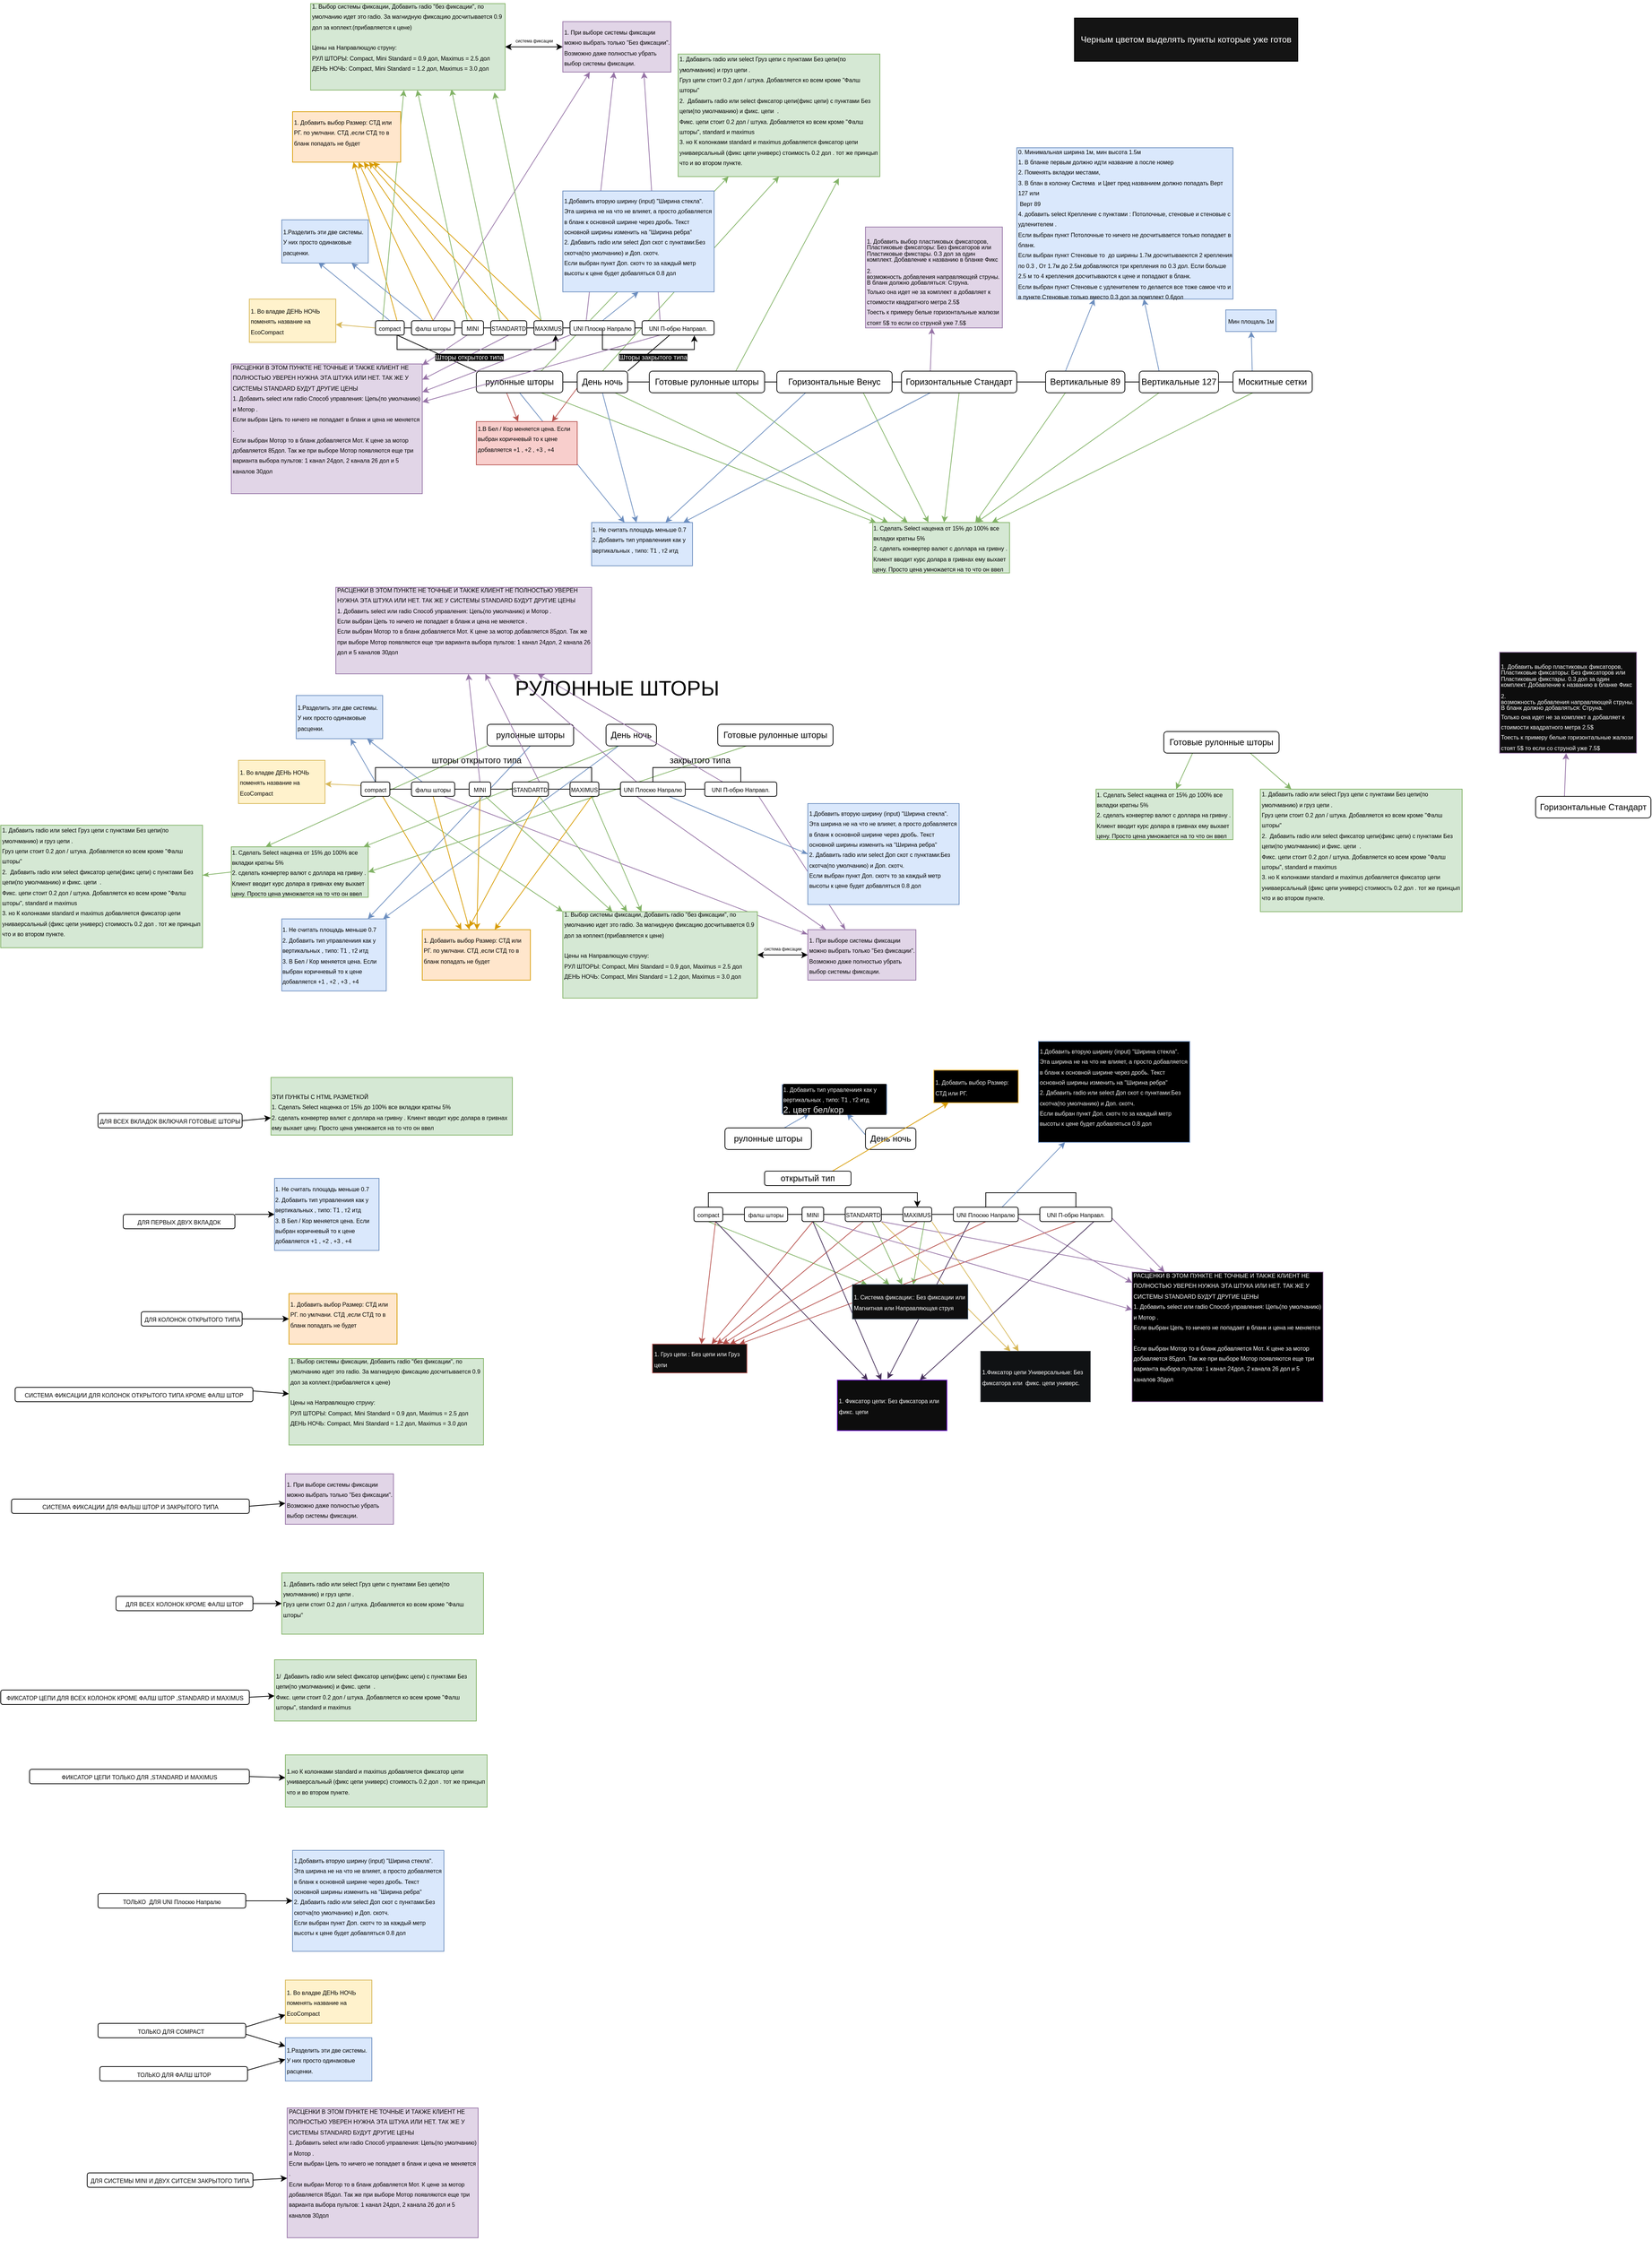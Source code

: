 <mxfile version="13.10.0" type="github">
  <diagram id="TbedHi6qKGmEGwABkqo5" name="Страница 1">
    <mxGraphModel dx="882" dy="459" grid="1" gridSize="10" guides="1" tooltips="1" connect="1" arrows="1" fold="1" page="1" pageScale="1" pageWidth="827" pageHeight="1169" math="0" shadow="0">
      <root>
        <mxCell id="0" />
        <mxCell id="1" parent="0" />
        <mxCell id="iY4NWpIL0R7F6XLrl6An-1" style="edgeStyle=none;rounded=0;orthogonalLoop=1;jettySize=auto;html=1;exitX=1;exitY=0.5;exitDx=0;exitDy=0;entryX=0;entryY=0.5;entryDx=0;entryDy=0;endArrow=none;endFill=0;" parent="1" source="iY4NWpIL0R7F6XLrl6An-7" target="iY4NWpIL0R7F6XLrl6An-14" edge="1">
          <mxGeometry relative="1" as="geometry" />
        </mxCell>
        <mxCell id="iY4NWpIL0R7F6XLrl6An-2" style="edgeStyle=none;rounded=0;orthogonalLoop=1;jettySize=auto;html=1;exitX=0;exitY=0;exitDx=0;exitDy=0;entryX=0.75;entryY=1;entryDx=0;entryDy=0;endArrow=none;endFill=0;" parent="1" source="iY4NWpIL0R7F6XLrl6An-7" target="iY4NWpIL0R7F6XLrl6An-45" edge="1">
          <mxGeometry relative="1" as="geometry" />
        </mxCell>
        <mxCell id="iY4NWpIL0R7F6XLrl6An-3" style="edgeStyle=none;rounded=0;orthogonalLoop=1;jettySize=auto;html=1;exitX=0.5;exitY=1;exitDx=0;exitDy=0;endArrow=classic;endFill=1;fillColor=#dae8fc;strokeColor=#6c8ebf;" parent="1" source="iY4NWpIL0R7F6XLrl6An-7" target="iY4NWpIL0R7F6XLrl6An-74" edge="1">
          <mxGeometry relative="1" as="geometry" />
        </mxCell>
        <mxCell id="iY4NWpIL0R7F6XLrl6An-4" style="edgeStyle=none;rounded=0;orthogonalLoop=1;jettySize=auto;html=1;exitX=0.75;exitY=1;exitDx=0;exitDy=0;endArrow=classic;endFill=1;fillColor=#d5e8d4;strokeColor=#82b366;" parent="1" source="iY4NWpIL0R7F6XLrl6An-7" target="iY4NWpIL0R7F6XLrl6An-77" edge="1">
          <mxGeometry relative="1" as="geometry" />
        </mxCell>
        <mxCell id="iY4NWpIL0R7F6XLrl6An-5" style="edgeStyle=none;rounded=0;orthogonalLoop=1;jettySize=auto;html=1;exitX=0.25;exitY=0;exitDx=0;exitDy=0;endArrow=classic;endFill=1;fillColor=#f8cecc;strokeColor=#b85450;" parent="1" source="iY4NWpIL0R7F6XLrl6An-7" target="iY4NWpIL0R7F6XLrl6An-80" edge="1">
          <mxGeometry relative="1" as="geometry" />
        </mxCell>
        <mxCell id="iY4NWpIL0R7F6XLrl6An-6" style="edgeStyle=none;rounded=0;orthogonalLoop=1;jettySize=auto;html=1;exitX=0.75;exitY=0;exitDx=0;exitDy=0;entryX=0.25;entryY=1;entryDx=0;entryDy=0;fillColor=#d5e8d4;strokeColor=#82b366;" parent="1" source="iY4NWpIL0R7F6XLrl6An-7" target="iY4NWpIL0R7F6XLrl6An-89" edge="1">
          <mxGeometry relative="1" as="geometry" />
        </mxCell>
        <mxCell id="iY4NWpIL0R7F6XLrl6An-7" value="рулонные шторы" style="rounded=1;whiteSpace=wrap;html=1;" parent="1" vertex="1">
          <mxGeometry x="700" y="550" width="120" height="30" as="geometry" />
        </mxCell>
        <mxCell id="iY4NWpIL0R7F6XLrl6An-8" style="edgeStyle=none;rounded=0;orthogonalLoop=1;jettySize=auto;html=1;exitX=1;exitY=0.5;exitDx=0;exitDy=0;entryX=0;entryY=0.5;entryDx=0;entryDy=0;endArrow=none;endFill=0;" parent="1" source="iY4NWpIL0R7F6XLrl6An-14" target="iY4NWpIL0R7F6XLrl6An-18" edge="1">
          <mxGeometry relative="1" as="geometry" />
        </mxCell>
        <mxCell id="iY4NWpIL0R7F6XLrl6An-9" style="edgeStyle=none;rounded=0;orthogonalLoop=1;jettySize=auto;html=1;exitX=0.5;exitY=1;exitDx=0;exitDy=0;endArrow=classic;endFill=1;fillColor=#dae8fc;strokeColor=#6c8ebf;" parent="1" source="iY4NWpIL0R7F6XLrl6An-14" target="iY4NWpIL0R7F6XLrl6An-74" edge="1">
          <mxGeometry relative="1" as="geometry" />
        </mxCell>
        <mxCell id="iY4NWpIL0R7F6XLrl6An-10" style="edgeStyle=none;rounded=0;orthogonalLoop=1;jettySize=auto;html=1;exitX=0.75;exitY=1;exitDx=0;exitDy=0;endArrow=classic;endFill=1;fillColor=#d5e8d4;strokeColor=#82b366;" parent="1" source="iY4NWpIL0R7F6XLrl6An-14" target="iY4NWpIL0R7F6XLrl6An-77" edge="1">
          <mxGeometry relative="1" as="geometry" />
        </mxCell>
        <mxCell id="iY4NWpIL0R7F6XLrl6An-11" style="edgeStyle=none;rounded=0;orthogonalLoop=1;jettySize=auto;html=1;exitX=0.25;exitY=0;exitDx=0;exitDy=0;entryX=0.75;entryY=0;entryDx=0;entryDy=0;endArrow=classic;endFill=1;fillColor=#f8cecc;strokeColor=#b85450;" parent="1" source="iY4NWpIL0R7F6XLrl6An-14" target="iY4NWpIL0R7F6XLrl6An-80" edge="1">
          <mxGeometry relative="1" as="geometry" />
        </mxCell>
        <mxCell id="iY4NWpIL0R7F6XLrl6An-12" style="edgeStyle=none;rounded=0;orthogonalLoop=1;jettySize=auto;html=1;exitX=1;exitY=0;exitDx=0;exitDy=0;endArrow=none;endFill=0;" parent="1" source="iY4NWpIL0R7F6XLrl6An-14" target="iY4NWpIL0R7F6XLrl6An-69" edge="1">
          <mxGeometry relative="1" as="geometry" />
        </mxCell>
        <mxCell id="iY4NWpIL0R7F6XLrl6An-13" style="edgeStyle=none;rounded=0;orthogonalLoop=1;jettySize=auto;html=1;exitX=0.5;exitY=0;exitDx=0;exitDy=0;entryX=0.5;entryY=1;entryDx=0;entryDy=0;fillColor=#d5e8d4;strokeColor=#82b366;" parent="1" source="iY4NWpIL0R7F6XLrl6An-14" target="iY4NWpIL0R7F6XLrl6An-89" edge="1">
          <mxGeometry relative="1" as="geometry" />
        </mxCell>
        <mxCell id="iY4NWpIL0R7F6XLrl6An-14" value="День ночь" style="rounded=1;whiteSpace=wrap;html=1;" parent="1" vertex="1">
          <mxGeometry x="840" y="550" width="70" height="30" as="geometry" />
        </mxCell>
        <mxCell id="iY4NWpIL0R7F6XLrl6An-15" style="edgeStyle=none;rounded=0;orthogonalLoop=1;jettySize=auto;html=1;exitX=1;exitY=0.5;exitDx=0;exitDy=0;entryX=0;entryY=0.5;entryDx=0;entryDy=0;endArrow=none;endFill=0;" parent="1" source="iY4NWpIL0R7F6XLrl6An-18" target="iY4NWpIL0R7F6XLrl6An-22" edge="1">
          <mxGeometry relative="1" as="geometry" />
        </mxCell>
        <mxCell id="iY4NWpIL0R7F6XLrl6An-16" style="edgeStyle=none;rounded=0;orthogonalLoop=1;jettySize=auto;html=1;exitX=0.75;exitY=1;exitDx=0;exitDy=0;endArrow=classic;endFill=1;fillColor=#d5e8d4;strokeColor=#82b366;" parent="1" source="iY4NWpIL0R7F6XLrl6An-18" target="iY4NWpIL0R7F6XLrl6An-77" edge="1">
          <mxGeometry relative="1" as="geometry" />
        </mxCell>
        <mxCell id="iY4NWpIL0R7F6XLrl6An-17" style="edgeStyle=none;rounded=0;orthogonalLoop=1;jettySize=auto;html=1;exitX=0.75;exitY=0;exitDx=0;exitDy=0;entryX=0.797;entryY=1.014;entryDx=0;entryDy=0;entryPerimeter=0;fillColor=#d5e8d4;strokeColor=#82b366;" parent="1" source="iY4NWpIL0R7F6XLrl6An-18" target="iY4NWpIL0R7F6XLrl6An-89" edge="1">
          <mxGeometry relative="1" as="geometry" />
        </mxCell>
        <mxCell id="iY4NWpIL0R7F6XLrl6An-18" value="Готовые рулонные шторы" style="rounded=1;whiteSpace=wrap;html=1;" parent="1" vertex="1">
          <mxGeometry x="940" y="550" width="160" height="30" as="geometry" />
        </mxCell>
        <mxCell id="iY4NWpIL0R7F6XLrl6An-19" style="edgeStyle=none;rounded=0;orthogonalLoop=1;jettySize=auto;html=1;exitX=1;exitY=0.5;exitDx=0;exitDy=0;endArrow=none;endFill=0;" parent="1" source="iY4NWpIL0R7F6XLrl6An-22" target="iY4NWpIL0R7F6XLrl6An-27" edge="1">
          <mxGeometry relative="1" as="geometry" />
        </mxCell>
        <mxCell id="iY4NWpIL0R7F6XLrl6An-20" style="edgeStyle=none;rounded=0;orthogonalLoop=1;jettySize=auto;html=1;exitX=0.25;exitY=1;exitDx=0;exitDy=0;endArrow=classic;endFill=1;fillColor=#dae8fc;strokeColor=#6c8ebf;" parent="1" source="iY4NWpIL0R7F6XLrl6An-22" target="iY4NWpIL0R7F6XLrl6An-74" edge="1">
          <mxGeometry relative="1" as="geometry" />
        </mxCell>
        <mxCell id="iY4NWpIL0R7F6XLrl6An-21" style="edgeStyle=none;rounded=0;orthogonalLoop=1;jettySize=auto;html=1;exitX=0.75;exitY=1;exitDx=0;exitDy=0;endArrow=classic;endFill=1;fillColor=#d5e8d4;strokeColor=#82b366;" parent="1" source="iY4NWpIL0R7F6XLrl6An-22" target="iY4NWpIL0R7F6XLrl6An-77" edge="1">
          <mxGeometry relative="1" as="geometry" />
        </mxCell>
        <mxCell id="iY4NWpIL0R7F6XLrl6An-22" value="Горизонтальные Венус" style="rounded=1;whiteSpace=wrap;html=1;" parent="1" vertex="1">
          <mxGeometry x="1117" y="550" width="160" height="30" as="geometry" />
        </mxCell>
        <mxCell id="iY4NWpIL0R7F6XLrl6An-23" style="edgeStyle=none;rounded=0;orthogonalLoop=1;jettySize=auto;html=1;exitX=1;exitY=0.5;exitDx=0;exitDy=0;entryX=0;entryY=0.5;entryDx=0;entryDy=0;endArrow=none;endFill=0;" parent="1" source="iY4NWpIL0R7F6XLrl6An-27" target="iY4NWpIL0R7F6XLrl6An-31" edge="1">
          <mxGeometry relative="1" as="geometry" />
        </mxCell>
        <mxCell id="iY4NWpIL0R7F6XLrl6An-24" style="edgeStyle=none;rounded=0;orthogonalLoop=1;jettySize=auto;html=1;exitX=0.25;exitY=1;exitDx=0;exitDy=0;endArrow=classic;endFill=1;fillColor=#dae8fc;strokeColor=#6c8ebf;" parent="1" source="iY4NWpIL0R7F6XLrl6An-27" target="iY4NWpIL0R7F6XLrl6An-74" edge="1">
          <mxGeometry relative="1" as="geometry" />
        </mxCell>
        <mxCell id="iY4NWpIL0R7F6XLrl6An-25" style="edgeStyle=none;rounded=0;orthogonalLoop=1;jettySize=auto;html=1;exitX=0.5;exitY=1;exitDx=0;exitDy=0;endArrow=classic;endFill=1;fillColor=#d5e8d4;strokeColor=#82b366;" parent="1" source="iY4NWpIL0R7F6XLrl6An-27" target="iY4NWpIL0R7F6XLrl6An-77" edge="1">
          <mxGeometry relative="1" as="geometry" />
        </mxCell>
        <mxCell id="iY4NWpIL0R7F6XLrl6An-26" style="edgeStyle=none;rounded=0;orthogonalLoop=1;jettySize=auto;html=1;exitX=0.25;exitY=0;exitDx=0;exitDy=0;fillColor=#e1d5e7;strokeColor=#9673a6;" parent="1" source="iY4NWpIL0R7F6XLrl6An-27" target="iY4NWpIL0R7F6XLrl6An-92" edge="1">
          <mxGeometry relative="1" as="geometry" />
        </mxCell>
        <mxCell id="iY4NWpIL0R7F6XLrl6An-27" value="Горизонтальные Стандарт" style="rounded=1;whiteSpace=wrap;html=1;" parent="1" vertex="1">
          <mxGeometry x="1290" y="550" width="160" height="30" as="geometry" />
        </mxCell>
        <mxCell id="iY4NWpIL0R7F6XLrl6An-28" style="edgeStyle=none;rounded=0;orthogonalLoop=1;jettySize=auto;html=1;exitX=1;exitY=0.5;exitDx=0;exitDy=0;endArrow=none;endFill=0;" parent="1" source="iY4NWpIL0R7F6XLrl6An-31" target="iY4NWpIL0R7F6XLrl6An-35" edge="1">
          <mxGeometry relative="1" as="geometry" />
        </mxCell>
        <mxCell id="iY4NWpIL0R7F6XLrl6An-29" style="edgeStyle=none;rounded=0;orthogonalLoop=1;jettySize=auto;html=1;exitX=0.25;exitY=1;exitDx=0;exitDy=0;entryX=0.75;entryY=0;entryDx=0;entryDy=0;endArrow=classic;endFill=1;fillColor=#d5e8d4;strokeColor=#82b366;" parent="1" source="iY4NWpIL0R7F6XLrl6An-31" target="iY4NWpIL0R7F6XLrl6An-77" edge="1">
          <mxGeometry relative="1" as="geometry" />
        </mxCell>
        <mxCell id="iY4NWpIL0R7F6XLrl6An-30" style="edgeStyle=none;rounded=0;orthogonalLoop=1;jettySize=auto;html=1;exitX=0.25;exitY=0;exitDx=0;exitDy=0;fillColor=#dae8fc;strokeColor=#6c8ebf;" parent="1" source="iY4NWpIL0R7F6XLrl6An-31" target="iY4NWpIL0R7F6XLrl6An-88" edge="1">
          <mxGeometry relative="1" as="geometry" />
        </mxCell>
        <mxCell id="iY4NWpIL0R7F6XLrl6An-31" value="Вертикальные 89" style="rounded=1;whiteSpace=wrap;html=1;" parent="1" vertex="1">
          <mxGeometry x="1490" y="550" width="110" height="30" as="geometry" />
        </mxCell>
        <mxCell id="iY4NWpIL0R7F6XLrl6An-32" style="edgeStyle=none;rounded=0;orthogonalLoop=1;jettySize=auto;html=1;exitX=1;exitY=0.5;exitDx=0;exitDy=0;entryX=0;entryY=0.5;entryDx=0;entryDy=0;endArrow=none;endFill=0;" parent="1" source="iY4NWpIL0R7F6XLrl6An-35" target="iY4NWpIL0R7F6XLrl6An-38" edge="1">
          <mxGeometry relative="1" as="geometry" />
        </mxCell>
        <mxCell id="iY4NWpIL0R7F6XLrl6An-33" style="edgeStyle=none;rounded=0;orthogonalLoop=1;jettySize=auto;html=1;exitX=0.25;exitY=1;exitDx=0;exitDy=0;endArrow=classic;endFill=1;fillColor=#d5e8d4;strokeColor=#82b366;" parent="1" source="iY4NWpIL0R7F6XLrl6An-35" target="iY4NWpIL0R7F6XLrl6An-77" edge="1">
          <mxGeometry relative="1" as="geometry" />
        </mxCell>
        <mxCell id="iY4NWpIL0R7F6XLrl6An-34" style="edgeStyle=none;rounded=0;orthogonalLoop=1;jettySize=auto;html=1;exitX=0.25;exitY=0;exitDx=0;exitDy=0;entryX=0.588;entryY=1;entryDx=0;entryDy=0;entryPerimeter=0;fillColor=#dae8fc;strokeColor=#6c8ebf;" parent="1" source="iY4NWpIL0R7F6XLrl6An-35" target="iY4NWpIL0R7F6XLrl6An-88" edge="1">
          <mxGeometry relative="1" as="geometry" />
        </mxCell>
        <mxCell id="iY4NWpIL0R7F6XLrl6An-35" value="Вертикальные 127" style="rounded=1;whiteSpace=wrap;html=1;" parent="1" vertex="1">
          <mxGeometry x="1620" y="550" width="110" height="30" as="geometry" />
        </mxCell>
        <mxCell id="iY4NWpIL0R7F6XLrl6An-36" style="edgeStyle=none;rounded=0;orthogonalLoop=1;jettySize=auto;html=1;exitX=0.25;exitY=1;exitDx=0;exitDy=0;endArrow=classic;endFill=1;fillColor=#dae8fc;strokeColor=#6c8ebf;" parent="1" source="iY4NWpIL0R7F6XLrl6An-38" target="iY4NWpIL0R7F6XLrl6An-75" edge="1">
          <mxGeometry relative="1" as="geometry" />
        </mxCell>
        <mxCell id="iY4NWpIL0R7F6XLrl6An-37" style="edgeStyle=none;rounded=0;orthogonalLoop=1;jettySize=auto;html=1;exitX=0.25;exitY=1;exitDx=0;exitDy=0;endArrow=classic;endFill=1;fillColor=#d5e8d4;strokeColor=#82b366;" parent="1" source="iY4NWpIL0R7F6XLrl6An-38" target="iY4NWpIL0R7F6XLrl6An-77" edge="1">
          <mxGeometry relative="1" as="geometry" />
        </mxCell>
        <mxCell id="iY4NWpIL0R7F6XLrl6An-38" value="Москитные сетки" style="rounded=1;whiteSpace=wrap;html=1;" parent="1" vertex="1">
          <mxGeometry x="1750" y="550" width="110" height="30" as="geometry" />
        </mxCell>
        <mxCell id="iY4NWpIL0R7F6XLrl6An-39" style="edgeStyle=none;rounded=0;orthogonalLoop=1;jettySize=auto;html=1;exitX=1;exitY=0.5;exitDx=0;exitDy=0;entryX=0;entryY=0.5;entryDx=0;entryDy=0;endArrow=none;endFill=0;" parent="1" source="iY4NWpIL0R7F6XLrl6An-45" target="iY4NWpIL0R7F6XLrl6An-50" edge="1">
          <mxGeometry relative="1" as="geometry" />
        </mxCell>
        <mxCell id="iY4NWpIL0R7F6XLrl6An-40" style="edgeStyle=none;rounded=0;orthogonalLoop=1;jettySize=auto;html=1;exitX=0.5;exitY=0;exitDx=0;exitDy=0;entryX=0.423;entryY=0.984;entryDx=0;entryDy=0;entryPerimeter=0;endArrow=classic;endFill=1;fillColor=#dae8fc;strokeColor=#6c8ebf;" parent="1" source="iY4NWpIL0R7F6XLrl6An-45" target="iY4NWpIL0R7F6XLrl6An-76" edge="1">
          <mxGeometry relative="1" as="geometry" />
        </mxCell>
        <mxCell id="iY4NWpIL0R7F6XLrl6An-41" style="edgeStyle=none;rounded=0;orthogonalLoop=1;jettySize=auto;html=1;exitX=0.75;exitY=0;exitDx=0;exitDy=0;endArrow=classic;endFill=1;fillColor=#ffe6cc;strokeColor=#d79b00;" parent="1" source="iY4NWpIL0R7F6XLrl6An-45" target="iY4NWpIL0R7F6XLrl6An-78" edge="1">
          <mxGeometry relative="1" as="geometry" />
        </mxCell>
        <mxCell id="iY4NWpIL0R7F6XLrl6An-42" style="edgeStyle=orthogonalEdgeStyle;rounded=0;orthogonalLoop=1;jettySize=auto;html=1;exitX=0.75;exitY=1;exitDx=0;exitDy=0;entryX=0.75;entryY=1;entryDx=0;entryDy=0;endArrow=classic;endFill=1;" parent="1" source="iY4NWpIL0R7F6XLrl6An-45" target="iY4NWpIL0R7F6XLrl6An-73" edge="1">
          <mxGeometry relative="1" as="geometry" />
        </mxCell>
        <mxCell id="iY4NWpIL0R7F6XLrl6An-43" style="edgeStyle=none;rounded=0;orthogonalLoop=1;jettySize=auto;html=1;exitX=0.25;exitY=0;exitDx=0;exitDy=0;endArrow=classic;endFill=1;fillColor=#d5e8d4;strokeColor=#82b366;" parent="1" source="iY4NWpIL0R7F6XLrl6An-45" target="iY4NWpIL0R7F6XLrl6An-84" edge="1">
          <mxGeometry relative="1" as="geometry" />
        </mxCell>
        <mxCell id="iY4NWpIL0R7F6XLrl6An-44" style="edgeStyle=none;rounded=0;orthogonalLoop=1;jettySize=auto;html=1;exitX=0;exitY=0.5;exitDx=0;exitDy=0;endArrow=classic;endFill=1;fillColor=#fff2cc;strokeColor=#d6b656;" parent="1" source="iY4NWpIL0R7F6XLrl6An-45" target="iY4NWpIL0R7F6XLrl6An-86" edge="1">
          <mxGeometry relative="1" as="geometry" />
        </mxCell>
        <mxCell id="iY4NWpIL0R7F6XLrl6An-45" value="&lt;font style=&quot;font-size: 8px&quot;&gt;compact&lt;/font&gt;" style="rounded=1;whiteSpace=wrap;html=1;" parent="1" vertex="1">
          <mxGeometry x="560" y="480" width="40" height="20" as="geometry" />
        </mxCell>
        <mxCell id="iY4NWpIL0R7F6XLrl6An-46" style="edgeStyle=none;rounded=0;orthogonalLoop=1;jettySize=auto;html=1;exitX=1;exitY=0.5;exitDx=0;exitDy=0;entryX=0;entryY=0.5;entryDx=0;entryDy=0;endArrow=none;endFill=0;" parent="1" source="iY4NWpIL0R7F6XLrl6An-50" target="iY4NWpIL0R7F6XLrl6An-55" edge="1">
          <mxGeometry relative="1" as="geometry" />
        </mxCell>
        <mxCell id="iY4NWpIL0R7F6XLrl6An-47" style="edgeStyle=none;rounded=0;orthogonalLoop=1;jettySize=auto;html=1;exitX=0.25;exitY=0;exitDx=0;exitDy=0;endArrow=classic;endFill=1;fillColor=#dae8fc;strokeColor=#6c8ebf;" parent="1" source="iY4NWpIL0R7F6XLrl6An-50" target="iY4NWpIL0R7F6XLrl6An-76" edge="1">
          <mxGeometry relative="1" as="geometry" />
        </mxCell>
        <mxCell id="iY4NWpIL0R7F6XLrl6An-48" style="edgeStyle=none;rounded=0;orthogonalLoop=1;jettySize=auto;html=1;exitX=0.5;exitY=0;exitDx=0;exitDy=0;endArrow=classic;endFill=1;fillColor=#ffe6cc;strokeColor=#d79b00;" parent="1" source="iY4NWpIL0R7F6XLrl6An-50" target="iY4NWpIL0R7F6XLrl6An-78" edge="1">
          <mxGeometry relative="1" as="geometry" />
        </mxCell>
        <mxCell id="iY4NWpIL0R7F6XLrl6An-49" style="edgeStyle=none;rounded=0;orthogonalLoop=1;jettySize=auto;html=1;exitX=0.5;exitY=0;exitDx=0;exitDy=0;entryX=0.25;entryY=1;entryDx=0;entryDy=0;endArrow=classic;endFill=1;fillColor=#e1d5e7;strokeColor=#9673a6;" parent="1" source="iY4NWpIL0R7F6XLrl6An-50" target="iY4NWpIL0R7F6XLrl6An-85" edge="1">
          <mxGeometry relative="1" as="geometry" />
        </mxCell>
        <mxCell id="iY4NWpIL0R7F6XLrl6An-50" value="&lt;font style=&quot;font-size: 8px&quot;&gt;фалш шторы&lt;/font&gt;" style="rounded=1;whiteSpace=wrap;html=1;" parent="1" vertex="1">
          <mxGeometry x="610" y="480" width="60" height="20" as="geometry" />
        </mxCell>
        <mxCell id="iY4NWpIL0R7F6XLrl6An-51" style="edgeStyle=none;rounded=0;orthogonalLoop=1;jettySize=auto;html=1;exitX=1;exitY=0.5;exitDx=0;exitDy=0;entryX=0;entryY=0.5;entryDx=0;entryDy=0;endArrow=none;endFill=0;" parent="1" source="iY4NWpIL0R7F6XLrl6An-55" target="iY4NWpIL0R7F6XLrl6An-59" edge="1">
          <mxGeometry relative="1" as="geometry" />
        </mxCell>
        <mxCell id="iY4NWpIL0R7F6XLrl6An-52" style="edgeStyle=none;rounded=0;orthogonalLoop=1;jettySize=auto;html=1;exitX=0.5;exitY=0;exitDx=0;exitDy=0;endArrow=classic;endFill=1;fillColor=#ffe6cc;strokeColor=#d79b00;" parent="1" source="iY4NWpIL0R7F6XLrl6An-55" target="iY4NWpIL0R7F6XLrl6An-78" edge="1">
          <mxGeometry relative="1" as="geometry" />
        </mxCell>
        <mxCell id="iY4NWpIL0R7F6XLrl6An-53" style="edgeStyle=none;rounded=0;orthogonalLoop=1;jettySize=auto;html=1;exitX=0.25;exitY=0;exitDx=0;exitDy=0;endArrow=classic;endFill=1;fillColor=#d5e8d4;strokeColor=#82b366;" parent="1" source="iY4NWpIL0R7F6XLrl6An-55" target="iY4NWpIL0R7F6XLrl6An-84" edge="1">
          <mxGeometry relative="1" as="geometry" />
        </mxCell>
        <mxCell id="iY4NWpIL0R7F6XLrl6An-54" style="edgeStyle=none;rounded=0;orthogonalLoop=1;jettySize=auto;html=1;exitX=0.25;exitY=1;exitDx=0;exitDy=0;fillColor=#e1d5e7;strokeColor=#9673a6;" parent="1" source="iY4NWpIL0R7F6XLrl6An-55" target="iY4NWpIL0R7F6XLrl6An-90" edge="1">
          <mxGeometry relative="1" as="geometry" />
        </mxCell>
        <mxCell id="iY4NWpIL0R7F6XLrl6An-55" value="&lt;font style=&quot;font-size: 8px&quot;&gt;MINI&lt;/font&gt;" style="rounded=1;whiteSpace=wrap;html=1;" parent="1" vertex="1">
          <mxGeometry x="680" y="480" width="30" height="20" as="geometry" />
        </mxCell>
        <mxCell id="iY4NWpIL0R7F6XLrl6An-56" style="edgeStyle=none;rounded=0;orthogonalLoop=1;jettySize=auto;html=1;exitX=1;exitY=0.5;exitDx=0;exitDy=0;entryX=0;entryY=0.5;entryDx=0;entryDy=0;endArrow=none;endFill=0;" parent="1" source="iY4NWpIL0R7F6XLrl6An-59" target="iY4NWpIL0R7F6XLrl6An-73" edge="1">
          <mxGeometry relative="1" as="geometry" />
        </mxCell>
        <mxCell id="iY4NWpIL0R7F6XLrl6An-57" style="edgeStyle=none;rounded=0;orthogonalLoop=1;jettySize=auto;html=1;exitX=0.5;exitY=0;exitDx=0;exitDy=0;endArrow=classic;endFill=1;fillColor=#ffe6cc;strokeColor=#d79b00;" parent="1" source="iY4NWpIL0R7F6XLrl6An-59" target="iY4NWpIL0R7F6XLrl6An-78" edge="1">
          <mxGeometry relative="1" as="geometry" />
        </mxCell>
        <mxCell id="iY4NWpIL0R7F6XLrl6An-58" style="edgeStyle=none;rounded=0;orthogonalLoop=1;jettySize=auto;html=1;exitX=0.25;exitY=0;exitDx=0;exitDy=0;entryX=0.724;entryY=0.991;entryDx=0;entryDy=0;entryPerimeter=0;endArrow=classic;endFill=1;fillColor=#d5e8d4;strokeColor=#82b366;" parent="1" source="iY4NWpIL0R7F6XLrl6An-59" target="iY4NWpIL0R7F6XLrl6An-84" edge="1">
          <mxGeometry relative="1" as="geometry" />
        </mxCell>
        <mxCell id="TvHMwLpQriAIsDRoA9ln-8" style="edgeStyle=none;rounded=0;orthogonalLoop=1;jettySize=auto;html=1;exitX=0.5;exitY=1;exitDx=0;exitDy=0;fillColor=#e1d5e7;strokeColor=#9673a6;" parent="1" source="iY4NWpIL0R7F6XLrl6An-59" target="iY4NWpIL0R7F6XLrl6An-90" edge="1">
          <mxGeometry relative="1" as="geometry" />
        </mxCell>
        <mxCell id="iY4NWpIL0R7F6XLrl6An-59" value="&lt;font style=&quot;font-size: 8px&quot;&gt;STANDARTD&lt;/font&gt;" style="rounded=1;whiteSpace=wrap;html=1;" parent="1" vertex="1">
          <mxGeometry x="720" y="480" width="50" height="20" as="geometry" />
        </mxCell>
        <mxCell id="iY4NWpIL0R7F6XLrl6An-60" style="edgeStyle=none;rounded=0;orthogonalLoop=1;jettySize=auto;html=1;endArrow=none;endFill=0;" parent="1" source="iY4NWpIL0R7F6XLrl6An-65" target="iY4NWpIL0R7F6XLrl6An-73" edge="1">
          <mxGeometry relative="1" as="geometry" />
        </mxCell>
        <mxCell id="iY4NWpIL0R7F6XLrl6An-61" style="edgeStyle=none;rounded=0;orthogonalLoop=1;jettySize=auto;html=1;exitX=0.5;exitY=0;exitDx=0;exitDy=0;entryX=0.5;entryY=1;entryDx=0;entryDy=0;endArrow=classic;endFill=1;fillColor=#dae8fc;strokeColor=#6c8ebf;" parent="1" source="iY4NWpIL0R7F6XLrl6An-65" target="iY4NWpIL0R7F6XLrl6An-79" edge="1">
          <mxGeometry relative="1" as="geometry" />
        </mxCell>
        <mxCell id="iY4NWpIL0R7F6XLrl6An-62" style="edgeStyle=orthogonalEdgeStyle;rounded=0;orthogonalLoop=1;jettySize=auto;html=1;exitX=0.5;exitY=1;exitDx=0;exitDy=0;entryX=0.725;entryY=1.017;entryDx=0;entryDy=0;entryPerimeter=0;endArrow=classic;endFill=1;" parent="1" source="iY4NWpIL0R7F6XLrl6An-65" target="iY4NWpIL0R7F6XLrl6An-69" edge="1">
          <mxGeometry relative="1" as="geometry" />
        </mxCell>
        <mxCell id="iY4NWpIL0R7F6XLrl6An-63" style="edgeStyle=none;rounded=0;orthogonalLoop=1;jettySize=auto;html=1;exitX=0.25;exitY=0;exitDx=0;exitDy=0;endArrow=classic;endFill=1;fillColor=#e1d5e7;strokeColor=#9673a6;" parent="1" source="iY4NWpIL0R7F6XLrl6An-65" target="iY4NWpIL0R7F6XLrl6An-85" edge="1">
          <mxGeometry relative="1" as="geometry" />
        </mxCell>
        <mxCell id="iY4NWpIL0R7F6XLrl6An-64" style="edgeStyle=none;rounded=0;orthogonalLoop=1;jettySize=auto;html=1;exitX=0;exitY=1;exitDx=0;exitDy=0;fillColor=#e1d5e7;strokeColor=#9673a6;" parent="1" source="iY4NWpIL0R7F6XLrl6An-65" target="iY4NWpIL0R7F6XLrl6An-90" edge="1">
          <mxGeometry relative="1" as="geometry" />
        </mxCell>
        <mxCell id="iY4NWpIL0R7F6XLrl6An-65" value="&lt;font style=&quot;font-size: 8px&quot;&gt;UNI Плоскю Напралю&lt;/font&gt;" style="rounded=1;whiteSpace=wrap;html=1;" parent="1" vertex="1">
          <mxGeometry x="830" y="480" width="90" height="20" as="geometry" />
        </mxCell>
        <mxCell id="iY4NWpIL0R7F6XLrl6An-66" style="edgeStyle=none;rounded=0;orthogonalLoop=1;jettySize=auto;html=1;entryX=1;entryY=0.5;entryDx=0;entryDy=0;endArrow=none;endFill=0;" parent="1" source="iY4NWpIL0R7F6XLrl6An-69" target="iY4NWpIL0R7F6XLrl6An-65" edge="1">
          <mxGeometry relative="1" as="geometry" />
        </mxCell>
        <mxCell id="iY4NWpIL0R7F6XLrl6An-67" style="edgeStyle=none;rounded=0;orthogonalLoop=1;jettySize=auto;html=1;exitX=0.25;exitY=0;exitDx=0;exitDy=0;entryX=0.75;entryY=1;entryDx=0;entryDy=0;endArrow=classic;endFill=1;fillColor=#e1d5e7;strokeColor=#9673a6;" parent="1" source="iY4NWpIL0R7F6XLrl6An-69" target="iY4NWpIL0R7F6XLrl6An-85" edge="1">
          <mxGeometry relative="1" as="geometry" />
        </mxCell>
        <mxCell id="iY4NWpIL0R7F6XLrl6An-68" style="edgeStyle=none;rounded=0;orthogonalLoop=1;jettySize=auto;html=1;exitX=0.25;exitY=1;exitDx=0;exitDy=0;fillColor=#e1d5e7;strokeColor=#9673a6;" parent="1" source="iY4NWpIL0R7F6XLrl6An-69" target="iY4NWpIL0R7F6XLrl6An-90" edge="1">
          <mxGeometry relative="1" as="geometry" />
        </mxCell>
        <mxCell id="iY4NWpIL0R7F6XLrl6An-69" value="&lt;font style=&quot;font-size: 8px&quot;&gt;UNI П-обрю Направл.&lt;/font&gt;" style="rounded=1;whiteSpace=wrap;html=1;" parent="1" vertex="1">
          <mxGeometry x="930" y="480" width="100" height="20" as="geometry" />
        </mxCell>
        <mxCell id="iY4NWpIL0R7F6XLrl6An-70" style="edgeStyle=none;rounded=0;orthogonalLoop=1;jettySize=auto;html=1;exitX=0.5;exitY=1;exitDx=0;exitDy=0;entryX=0.501;entryY=0.667;entryDx=0;entryDy=0;entryPerimeter=0;endArrow=none;endFill=0;" parent="1" source="iY4NWpIL0R7F6XLrl6An-65" target="iY4NWpIL0R7F6XLrl6An-65" edge="1">
          <mxGeometry relative="1" as="geometry" />
        </mxCell>
        <mxCell id="iY4NWpIL0R7F6XLrl6An-71" style="edgeStyle=none;rounded=0;orthogonalLoop=1;jettySize=auto;html=1;exitX=0.25;exitY=0;exitDx=0;exitDy=0;endArrow=classic;endFill=1;fillColor=#ffe6cc;strokeColor=#d79b00;" parent="1" source="iY4NWpIL0R7F6XLrl6An-73" target="iY4NWpIL0R7F6XLrl6An-78" edge="1">
          <mxGeometry relative="1" as="geometry" />
        </mxCell>
        <mxCell id="iY4NWpIL0R7F6XLrl6An-72" style="edgeStyle=none;rounded=0;orthogonalLoop=1;jettySize=auto;html=1;exitX=0.25;exitY=0;exitDx=0;exitDy=0;entryX=0.945;entryY=1.027;entryDx=0;entryDy=0;entryPerimeter=0;endArrow=classic;endFill=1;fillColor=#d5e8d4;strokeColor=#82b366;" parent="1" source="iY4NWpIL0R7F6XLrl6An-73" target="iY4NWpIL0R7F6XLrl6An-84" edge="1">
          <mxGeometry relative="1" as="geometry" />
        </mxCell>
        <mxCell id="iY4NWpIL0R7F6XLrl6An-73" value="&lt;font style=&quot;font-size: 8px&quot;&gt;MAXIMUS&lt;/font&gt;" style="rounded=1;whiteSpace=wrap;html=1;" parent="1" vertex="1">
          <mxGeometry x="780" y="480" width="40" height="20" as="geometry" />
        </mxCell>
        <mxCell id="iY4NWpIL0R7F6XLrl6An-74" value="&lt;div style=&quot;text-align: left&quot;&gt;&lt;span style=&quot;font-size: 8px&quot;&gt;1. Не считать площадь меньше 0.7&amp;nbsp;&lt;/span&gt;&lt;/div&gt;&lt;div style=&quot;text-align: left&quot;&gt;&lt;span style=&quot;font-size: 8px&quot;&gt;2. Добавить тип управлениия как у вертикальных , типо: Т1 , т2 итд&lt;/span&gt;&lt;/div&gt;&lt;div style=&quot;text-align: left&quot;&gt;&lt;span style=&quot;font-size: 8px&quot;&gt;&lt;br&gt;&lt;/span&gt;&lt;/div&gt;" style="whiteSpace=wrap;html=1;fillColor=#dae8fc;strokeColor=#6c8ebf;" parent="1" vertex="1">
          <mxGeometry x="860" y="760" width="140" height="60" as="geometry" />
        </mxCell>
        <mxCell id="iY4NWpIL0R7F6XLrl6An-75" value="&lt;span style=&quot;font-size: 8px ; line-height: 80%&quot;&gt;Мин площаль 1м&lt;/span&gt;" style="whiteSpace=wrap;html=1;fillColor=#dae8fc;strokeColor=#6c8ebf;" parent="1" vertex="1">
          <mxGeometry x="1740" y="465" width="70" height="30" as="geometry" />
        </mxCell>
        <mxCell id="iY4NWpIL0R7F6XLrl6An-76" value="&lt;span style=&quot;font-size: 8px&quot;&gt;1.Разделить эти две системы. У них просто одинаковые расценки.&lt;/span&gt;" style="whiteSpace=wrap;html=1;align=left;fillColor=#dae8fc;strokeColor=#6c8ebf;" parent="1" vertex="1">
          <mxGeometry x="430" y="340" width="120" height="60" as="geometry" />
        </mxCell>
        <mxCell id="iY4NWpIL0R7F6XLrl6An-77" value="&lt;div style=&quot;text-align: left&quot;&gt;&lt;span style=&quot;font-size: 8px&quot;&gt;1. Сделать Select наценка от 15% до 100% все вкладки кратны 5%&lt;/span&gt;&lt;/div&gt;&lt;div style=&quot;text-align: left&quot;&gt;&lt;span style=&quot;font-size: 8px&quot;&gt;2. сделать конвертер валют с доллара на гривну . Клиент вводит курс долара в гривнах ему выхает цену. Просто цена умножается на то что он ввел&lt;/span&gt;&lt;/div&gt;" style="whiteSpace=wrap;html=1;fillColor=#d5e8d4;strokeColor=#82b366;" parent="1" vertex="1">
          <mxGeometry x="1250" y="760" width="190" height="70" as="geometry" />
        </mxCell>
        <mxCell id="iY4NWpIL0R7F6XLrl6An-78" value="&lt;font style=&quot;line-height: 60% ; font-size: 8px&quot;&gt;1. Добавить выбор Размер: СТД или РГ. по умлчани. СТД ,если СТД то в бланк попадать не будет&lt;br&gt;&lt;br&gt;&lt;/font&gt;" style="whiteSpace=wrap;html=1;fillColor=#ffe6cc;strokeColor=#d79b00;align=left;" parent="1" vertex="1">
          <mxGeometry x="445" y="190" width="150" height="70" as="geometry" />
        </mxCell>
        <mxCell id="iY4NWpIL0R7F6XLrl6An-79" value="&lt;font style=&quot;line-height: 60% ; font-size: 8px&quot;&gt;1.Добавить вторую ширину (input) &quot;Ширина стекла&quot;. Эта ширина не на что не влияет, а просто добавляется в бланк к основной ширине через дробь. Текст основной ширины изменить на &quot;Ширина ребра&quot;&lt;br&gt;2. Дабавить radio или select Доп скот с пунктами:Без скотча(по умолчанию) и Доп. скотч.&lt;br&gt;Если выбран пункт Доп. скотч то за каждый метр высоты к цене будет добавляться 0.8 дол&lt;br&gt;&lt;br&gt;&lt;/font&gt;" style="whiteSpace=wrap;html=1;fillColor=#dae8fc;strokeColor=#6c8ebf;align=left;" parent="1" vertex="1">
          <mxGeometry x="820" y="300" width="210" height="140" as="geometry" />
        </mxCell>
        <mxCell id="iY4NWpIL0R7F6XLrl6An-80" value="&lt;font style=&quot;font-size: 8px ; line-height: 80%&quot;&gt;1.В Бел / Кор меняется цена. Если выбран коричневый то к цене добавляется +1 , +2 , +3 , +4&lt;br&gt;&lt;br&gt;&lt;/font&gt;" style="whiteSpace=wrap;html=1;fillColor=#f8cecc;strokeColor=#b85450;align=left;" parent="1" vertex="1">
          <mxGeometry x="700" y="620" width="140" height="60" as="geometry" />
        </mxCell>
        <mxCell id="iY4NWpIL0R7F6XLrl6An-81" value="&lt;font style=&quot;font-size: 9px ; background-color: rgb(13 , 13 , 13)&quot; color=&quot;#ffffff&quot;&gt;Шторы открытого типа&lt;/font&gt;" style="text;html=1;align=center;verticalAlign=middle;resizable=0;points=[];autosize=1;" parent="1" vertex="1">
          <mxGeometry x="635" y="520" width="110" height="20" as="geometry" />
        </mxCell>
        <mxCell id="iY4NWpIL0R7F6XLrl6An-82" value="&lt;font style=&quot;background-color: rgb(15 , 15 , 15) ; font-size: 9px&quot; color=&quot;#f7f7f7&quot;&gt;Шторы закрытого типа&lt;/font&gt;" style="text;html=1;align=center;verticalAlign=middle;resizable=0;points=[];autosize=1;" parent="1" vertex="1">
          <mxGeometry x="890" y="520" width="110" height="20" as="geometry" />
        </mxCell>
        <mxCell id="iY4NWpIL0R7F6XLrl6An-83" style="edgeStyle=none;rounded=0;orthogonalLoop=1;jettySize=auto;html=1;exitX=1;exitY=0.5;exitDx=0;exitDy=0;entryX=0;entryY=0.5;entryDx=0;entryDy=0;endArrow=classic;endFill=1;startArrow=classic;startFill=1;" parent="1" source="iY4NWpIL0R7F6XLrl6An-84" target="iY4NWpIL0R7F6XLrl6An-85" edge="1">
          <mxGeometry relative="1" as="geometry" />
        </mxCell>
        <mxCell id="iY4NWpIL0R7F6XLrl6An-84" value="&lt;font style=&quot;line-height: 60% ; font-size: 8px&quot;&gt;1. Выбор системы фиксации, Добавить radio &quot;без фиксации&quot;, по умолчанию идет это radio. За магнидную фиксацию досчитывается 0.9 дол за коплект.(прибавляется к цене)&lt;br&gt;&lt;br&gt;Цены на Направлющую струну:&lt;br&gt;РУЛ ШТОРЫ: Compact, Mini Standard = 0.9 дол, Maximus = 2.5 дол&lt;br&gt;ДЕНЬ НОЧЬ: Compact, Mini Standard = 1.2 дол, Maximus = 3.0 дол&lt;br&gt;&lt;br&gt;&lt;br&gt;&lt;/font&gt;" style="whiteSpace=wrap;html=1;fillColor=#d5e8d4;strokeColor=#82b366;align=left;" parent="1" vertex="1">
          <mxGeometry x="470" y="40" width="270" height="120" as="geometry" />
        </mxCell>
        <mxCell id="iY4NWpIL0R7F6XLrl6An-85" value="&lt;font style=&quot;line-height: 60% ; font-size: 8px&quot;&gt;1. При выборе системы фиксации можно выбрать только &quot;Без фиксации&quot;.&lt;br&gt;Возможно даже полностью убрать выбор системы фиксации.&lt;br&gt;&lt;/font&gt;" style="whiteSpace=wrap;html=1;fillColor=#e1d5e7;strokeColor=#9673a6;align=left;" parent="1" vertex="1">
          <mxGeometry x="820" y="65" width="150" height="70" as="geometry" />
        </mxCell>
        <mxCell id="iY4NWpIL0R7F6XLrl6An-86" value="&lt;span style=&quot;font-size: 8px&quot;&gt;1. Во владве ДЕНЬ НОЧЬ&amp;nbsp; поменять название на EcoCompact&lt;/span&gt;" style="whiteSpace=wrap;html=1;align=left;fillColor=#fff2cc;strokeColor=#d6b656;" parent="1" vertex="1">
          <mxGeometry x="385" y="450" width="120" height="60" as="geometry" />
        </mxCell>
        <mxCell id="iY4NWpIL0R7F6XLrl6An-87" value="&lt;font style=&quot;font-size: 6px&quot;&gt;система фиксации&lt;/font&gt;" style="text;html=1;align=center;verticalAlign=middle;resizable=0;points=[];autosize=1;" parent="1" vertex="1">
          <mxGeometry x="745" y="80" width="70" height="20" as="geometry" />
        </mxCell>
        <mxCell id="iY4NWpIL0R7F6XLrl6An-88" value="&lt;span style=&quot;font-size: 8px&quot;&gt;0&lt;/span&gt;&lt;span style=&quot;font-size: 8px&quot;&gt;. Минимальная ширина 1м, мин высота 1.5м&lt;/span&gt;&lt;span style=&quot;font-size: 8px&quot;&gt;&lt;br&gt;1. В бланке первым должно идти название а после номер&lt;br&gt;2. Поменять вкладки местами,&lt;br&gt;3. В блан в колонку Система&amp;nbsp; и Цвет пред названием должно попадать&amp;nbsp;&lt;/span&gt;&lt;span style=&quot;font-size: 8px&quot;&gt;Верт 127 или&amp;nbsp;&lt;/span&gt;&lt;span style=&quot;font-size: 8px&quot;&gt;&lt;br&gt;&amp;nbsp;Верт 89&lt;br&gt;4. добавить select Крепление с пунктами : Потолочные, стеновые и стеновые с удленителем .&lt;br&gt;Если выбран пункт Потолочные то ничего не досчитывается только попадает в бланк.&lt;br&gt;Если выбран пункт Стеновые то&amp;nbsp; до ширины 1.7м досчитываеются 2 крепления по 0.3 , От 1.7м до 2.5м добавляются три крепления по 0.3 дол. Если больше 2.5 м то 4 крепления досчитываются к цене и попадают в бланк.&lt;br&gt;Если выбран пункт Стеновые с удленителем то делается все тоже самое что и в пункте Стеновые только вместо 0.3 дол за помплект 0.6дол&lt;br&gt;&lt;/span&gt;" style="whiteSpace=wrap;html=1;fillColor=#dae8fc;strokeColor=#6c8ebf;align=left;" parent="1" vertex="1">
          <mxGeometry x="1450" y="240" width="300" height="210" as="geometry" />
        </mxCell>
        <mxCell id="iY4NWpIL0R7F6XLrl6An-89" value="&lt;font style=&quot;font-size: 8px ; line-height: 80%&quot;&gt;1. Дабавить radio или select Груз цепи с пунктами Без цепи(по умолчманию) и груз цепи .&lt;br&gt;Груз цепи стоит 0.2 дол / штука. Добавляется ко всем кроме &quot;Фалш шторы&quot;&lt;br&gt;2.&amp;nbsp; Дабавить radio или select фиксатор цепи(фикс цепи) с пунктами Без цепи(по умолчманию) и фикс. цепи&amp;nbsp; .&lt;br&gt;Фикс. цепи стоит 0.2 дол / штука. Добавляется ко всем кроме &quot;Фалш шторы&quot;, standard и maximus &lt;br&gt;3. но К колонками&amp;nbsp;standard и maximus добавляется фиксатор цепи униваерсальный (фикс цепи универс) стоимость 0.2 дол . тот же принцып что и во втором пункте.&lt;br&gt;&lt;br&gt;&lt;/font&gt;" style="whiteSpace=wrap;html=1;fillColor=#d5e8d4;strokeColor=#82b366;align=left;" parent="1" vertex="1">
          <mxGeometry x="980" y="110" width="280" height="170" as="geometry" />
        </mxCell>
        <mxCell id="iY4NWpIL0R7F6XLrl6An-90" value="&lt;font style=&quot;line-height: 60% ; font-size: 8px&quot;&gt;РАСЦЕНКИ В ЭТОМ ПУНКТЕ НЕ ТОЧНЫЕ И ТАКЖЕ КЛИЕНТ НЕ ПОЛНОСТЬЮ УВЕРЕН НУЖНА ЭТА ШТУКА ИЛИ НЕТ. ТАК ЖЕ У СИСТЕМЫ STANDARD БУДУТ ДРУГИЕ ЦЕНЫ&lt;br&gt;1. Добавить select или radio Способ управления: Цепь(по умолчанию) и Мотор .&lt;br&gt;Если выбран Цепь то ничего не попадает в бланк и цена не меняется .&amp;nbsp;&lt;br&gt;Если выбран Мотор то в бланк добавляется Мот. К цене за мотор добавляется 85дол. Так же при выборе Мотор появляются еще три варианта выбора пультов: 1 канал 24дол, 2 канала 26 дол и 5 каналов 30дол&amp;nbsp;&lt;br&gt;&lt;br&gt;&lt;br&gt;&lt;/font&gt;" style="whiteSpace=wrap;html=1;fillColor=#e1d5e7;strokeColor=#9673a6;align=left;" parent="1" vertex="1">
          <mxGeometry x="360" y="540" width="265" height="180" as="geometry" />
        </mxCell>
        <mxCell id="iY4NWpIL0R7F6XLrl6An-91" value="&lt;font color=&quot;#ffffff&quot;&gt;Черным цветом выделять пункты которые уже готов&lt;/font&gt;" style="whiteSpace=wrap;html=1;fillColor=#141414;" parent="1" vertex="1">
          <mxGeometry x="1530" y="60" width="310" height="60" as="geometry" />
        </mxCell>
        <mxCell id="iY4NWpIL0R7F6XLrl6An-92" value="&lt;font style=&quot;line-height: 60%&quot;&gt;&lt;span style=&quot;font-size: 8px&quot;&gt;&lt;br&gt;&lt;/span&gt;&lt;div&gt;&lt;span style=&quot;font-size: 8px&quot;&gt;1. Добавить выбор пластиковых фиксаторов, Пластиковые фиксаторы: Без фиксаторов или Пластиковые фикстары. 0.3 дол за один комплект. Добавление к названию в бланке Фикс&lt;/span&gt;&lt;/div&gt;&lt;div&gt;&lt;span style=&quot;font-size: 8px&quot;&gt;&lt;br&gt;&lt;/span&gt;&lt;/div&gt;&lt;div&gt;&lt;span style=&quot;font-size: 8px&quot;&gt;2.&lt;/span&gt;&lt;/div&gt;&lt;div&gt;&lt;span style=&quot;font-size: 8px&quot;&gt;&lt;span&gt;возможность добавления направляющей струны. В бланк должно добавляться: Струна.&lt;/span&gt;&lt;br&gt;&lt;/span&gt;&lt;/div&gt;&lt;/font&gt;&lt;div&gt;&lt;span style=&quot;font-size: 8px&quot;&gt;Только она идет не за комплект а добавляет к стоимости квадратного метра 2.5$&lt;/span&gt;&lt;/div&gt;&lt;div&gt;&lt;span style=&quot;font-size: 8px&quot;&gt;Тоесть к примеру белые горизонтальные жалюзи стоят 5$ то если со струной уже 7.5$&lt;/span&gt;&lt;/div&gt;" style="whiteSpace=wrap;html=1;fillColor=#e1d5e7;strokeColor=#9673a6;align=left;" parent="1" vertex="1">
          <mxGeometry x="1240" y="350" width="190" height="140" as="geometry" />
        </mxCell>
        <mxCell id="iY4NWpIL0R7F6XLrl6An-93" style="edgeStyle=none;rounded=0;orthogonalLoop=1;jettySize=auto;html=1;exitX=0;exitY=1;exitDx=0;exitDy=0;entryX=0.25;entryY=0;entryDx=0;entryDy=0;fillColor=#d5e8d4;strokeColor=#82b366;" parent="1" source="iY4NWpIL0R7F6XLrl6An-95" target="iY4NWpIL0R7F6XLrl6An-131" edge="1">
          <mxGeometry relative="1" as="geometry" />
        </mxCell>
        <mxCell id="iY4NWpIL0R7F6XLrl6An-94" style="edgeStyle=none;rounded=0;orthogonalLoop=1;jettySize=auto;html=1;exitX=0.5;exitY=1;exitDx=0;exitDy=0;fillColor=#dae8fc;strokeColor=#6c8ebf;" parent="1" source="iY4NWpIL0R7F6XLrl6An-95" target="iY4NWpIL0R7F6XLrl6An-132" edge="1">
          <mxGeometry relative="1" as="geometry" />
        </mxCell>
        <mxCell id="iY4NWpIL0R7F6XLrl6An-95" value="рулонные шторы" style="rounded=1;whiteSpace=wrap;html=1;" parent="1" vertex="1">
          <mxGeometry x="715" y="1040" width="120" height="30" as="geometry" />
        </mxCell>
        <mxCell id="iY4NWpIL0R7F6XLrl6An-96" style="edgeStyle=none;rounded=0;orthogonalLoop=1;jettySize=auto;html=1;exitX=0.25;exitY=1;exitDx=0;exitDy=0;fillColor=#d5e8d4;strokeColor=#82b366;" parent="1" source="iY4NWpIL0R7F6XLrl6An-98" target="iY4NWpIL0R7F6XLrl6An-131" edge="1">
          <mxGeometry relative="1" as="geometry" />
        </mxCell>
        <mxCell id="iY4NWpIL0R7F6XLrl6An-97" style="edgeStyle=none;rounded=0;orthogonalLoop=1;jettySize=auto;html=1;exitX=0.25;exitY=1;exitDx=0;exitDy=0;fillColor=#dae8fc;strokeColor=#6c8ebf;" parent="1" source="iY4NWpIL0R7F6XLrl6An-98" target="iY4NWpIL0R7F6XLrl6An-132" edge="1">
          <mxGeometry relative="1" as="geometry" />
        </mxCell>
        <mxCell id="iY4NWpIL0R7F6XLrl6An-98" value="День ночь" style="rounded=1;whiteSpace=wrap;html=1;" parent="1" vertex="1">
          <mxGeometry x="880" y="1040" width="70" height="30" as="geometry" />
        </mxCell>
        <mxCell id="iY4NWpIL0R7F6XLrl6An-99" style="edgeStyle=none;rounded=0;orthogonalLoop=1;jettySize=auto;html=1;exitX=0.25;exitY=1;exitDx=0;exitDy=0;entryX=1;entryY=0.5;entryDx=0;entryDy=0;fillColor=#d5e8d4;strokeColor=#82b366;" parent="1" source="iY4NWpIL0R7F6XLrl6An-100" target="iY4NWpIL0R7F6XLrl6An-131" edge="1">
          <mxGeometry relative="1" as="geometry" />
        </mxCell>
        <mxCell id="iY4NWpIL0R7F6XLrl6An-100" value="Готовые рулонные шторы" style="rounded=1;whiteSpace=wrap;html=1;" parent="1" vertex="1">
          <mxGeometry x="1035" y="1040" width="160" height="30" as="geometry" />
        </mxCell>
        <mxCell id="iY4NWpIL0R7F6XLrl6An-101" style="edgeStyle=none;rounded=0;orthogonalLoop=1;jettySize=auto;html=1;exitX=0;exitY=0.25;exitDx=0;exitDy=0;fillColor=#fff2cc;strokeColor=#d6b656;" parent="1" source="iY4NWpIL0R7F6XLrl6An-107" target="iY4NWpIL0R7F6XLrl6An-133" edge="1">
          <mxGeometry relative="1" as="geometry" />
        </mxCell>
        <mxCell id="iY4NWpIL0R7F6XLrl6An-102" style="edgeStyle=none;rounded=0;orthogonalLoop=1;jettySize=auto;html=1;exitX=0.5;exitY=0;exitDx=0;exitDy=0;entryX=0.629;entryY=1.002;entryDx=0;entryDy=0;entryPerimeter=0;fillColor=#dae8fc;strokeColor=#6c8ebf;" parent="1" source="iY4NWpIL0R7F6XLrl6An-107" target="iY4NWpIL0R7F6XLrl6An-134" edge="1">
          <mxGeometry relative="1" as="geometry" />
        </mxCell>
        <mxCell id="iY4NWpIL0R7F6XLrl6An-103" style="edgeStyle=none;rounded=0;orthogonalLoop=1;jettySize=auto;html=1;exitX=0.75;exitY=1;exitDx=0;exitDy=0;fillColor=#ffe6cc;strokeColor=#d79b00;" parent="1" source="iY4NWpIL0R7F6XLrl6An-107" target="iY4NWpIL0R7F6XLrl6An-135" edge="1">
          <mxGeometry relative="1" as="geometry" />
        </mxCell>
        <mxCell id="iY4NWpIL0R7F6XLrl6An-104" style="edgeStyle=none;rounded=0;orthogonalLoop=1;jettySize=auto;html=1;exitX=1;exitY=0.5;exitDx=0;exitDy=0;entryX=0;entryY=0.5;entryDx=0;entryDy=0;endArrow=none;endFill=0;" parent="1" source="iY4NWpIL0R7F6XLrl6An-107" target="iY4NWpIL0R7F6XLrl6An-112" edge="1">
          <mxGeometry relative="1" as="geometry" />
        </mxCell>
        <mxCell id="iY4NWpIL0R7F6XLrl6An-105" style="edgeStyle=orthogonalEdgeStyle;rounded=0;orthogonalLoop=1;jettySize=auto;html=1;exitX=0.5;exitY=0;exitDx=0;exitDy=0;entryX=0.75;entryY=0;entryDx=0;entryDy=0;endArrow=none;endFill=0;" parent="1" source="iY4NWpIL0R7F6XLrl6An-107" target="iY4NWpIL0R7F6XLrl6An-121" edge="1">
          <mxGeometry relative="1" as="geometry" />
        </mxCell>
        <mxCell id="iY4NWpIL0R7F6XLrl6An-106" style="edgeStyle=none;rounded=0;orthogonalLoop=1;jettySize=auto;html=1;exitX=1;exitY=1;exitDx=0;exitDy=0;entryX=0;entryY=0;entryDx=0;entryDy=0;endArrow=classic;endFill=1;fillColor=#d5e8d4;strokeColor=#82b366;" parent="1" source="iY4NWpIL0R7F6XLrl6An-107" target="iY4NWpIL0R7F6XLrl6An-142" edge="1">
          <mxGeometry relative="1" as="geometry" />
        </mxCell>
        <mxCell id="iY4NWpIL0R7F6XLrl6An-107" value="&lt;font style=&quot;font-size: 8px&quot;&gt;compact&lt;/font&gt;" style="rounded=1;whiteSpace=wrap;html=1;" parent="1" vertex="1">
          <mxGeometry x="540" y="1120" width="40" height="20" as="geometry" />
        </mxCell>
        <mxCell id="iY4NWpIL0R7F6XLrl6An-108" style="edgeStyle=none;rounded=0;orthogonalLoop=1;jettySize=auto;html=1;exitX=0.25;exitY=0;exitDx=0;exitDy=0;fillColor=#dae8fc;strokeColor=#6c8ebf;" parent="1" source="iY4NWpIL0R7F6XLrl6An-112" target="iY4NWpIL0R7F6XLrl6An-134" edge="1">
          <mxGeometry relative="1" as="geometry" />
        </mxCell>
        <mxCell id="iY4NWpIL0R7F6XLrl6An-109" style="edgeStyle=none;rounded=0;orthogonalLoop=1;jettySize=auto;html=1;exitX=0.5;exitY=1;exitDx=0;exitDy=0;fillColor=#ffe6cc;strokeColor=#d79b00;" parent="1" source="iY4NWpIL0R7F6XLrl6An-112" target="iY4NWpIL0R7F6XLrl6An-135" edge="1">
          <mxGeometry relative="1" as="geometry" />
        </mxCell>
        <mxCell id="iY4NWpIL0R7F6XLrl6An-110" style="edgeStyle=none;rounded=0;orthogonalLoop=1;jettySize=auto;html=1;exitX=1;exitY=0.5;exitDx=0;exitDy=0;entryX=0;entryY=0.5;entryDx=0;entryDy=0;endArrow=none;endFill=0;" parent="1" source="iY4NWpIL0R7F6XLrl6An-112" target="iY4NWpIL0R7F6XLrl6An-138" edge="1">
          <mxGeometry relative="1" as="geometry" />
        </mxCell>
        <mxCell id="iY4NWpIL0R7F6XLrl6An-111" style="edgeStyle=none;rounded=0;orthogonalLoop=1;jettySize=auto;html=1;exitX=0.75;exitY=1;exitDx=0;exitDy=0;startArrow=none;startFill=0;endArrow=classicThin;endFill=1;fillColor=#e1d5e7;strokeColor=#9673a6;" parent="1" source="iY4NWpIL0R7F6XLrl6An-112" target="iY4NWpIL0R7F6XLrl6An-143" edge="1">
          <mxGeometry relative="1" as="geometry" />
        </mxCell>
        <mxCell id="iY4NWpIL0R7F6XLrl6An-112" value="&lt;font style=&quot;font-size: 8px&quot;&gt;фалш шторы&lt;/font&gt;" style="rounded=1;whiteSpace=wrap;html=1;" parent="1" vertex="1">
          <mxGeometry x="610" y="1120" width="60" height="20" as="geometry" />
        </mxCell>
        <mxCell id="iY4NWpIL0R7F6XLrl6An-113" style="edgeStyle=none;rounded=0;orthogonalLoop=1;jettySize=auto;html=1;exitX=0.5;exitY=1;exitDx=0;exitDy=0;fillColor=#ffe6cc;strokeColor=#d79b00;" parent="1" source="iY4NWpIL0R7F6XLrl6An-138" target="iY4NWpIL0R7F6XLrl6An-135" edge="1">
          <mxGeometry relative="1" as="geometry" />
        </mxCell>
        <mxCell id="iY4NWpIL0R7F6XLrl6An-114" style="edgeStyle=none;rounded=0;orthogonalLoop=1;jettySize=auto;html=1;exitX=0.75;exitY=1;exitDx=0;exitDy=0;entryX=0.436;entryY=-0.056;entryDx=0;entryDy=0;entryPerimeter=0;fillColor=#ffe6cc;strokeColor=#d79b00;" parent="1" source="iY4NWpIL0R7F6XLrl6An-117" target="iY4NWpIL0R7F6XLrl6An-135" edge="1">
          <mxGeometry relative="1" as="geometry" />
        </mxCell>
        <mxCell id="iY4NWpIL0R7F6XLrl6An-115" style="edgeStyle=none;rounded=0;orthogonalLoop=1;jettySize=auto;html=1;exitX=1;exitY=0.5;exitDx=0;exitDy=0;entryX=0;entryY=0.5;entryDx=0;entryDy=0;endArrow=none;endFill=0;" parent="1" source="iY4NWpIL0R7F6XLrl6An-117" target="iY4NWpIL0R7F6XLrl6An-121" edge="1">
          <mxGeometry relative="1" as="geometry" />
        </mxCell>
        <mxCell id="iY4NWpIL0R7F6XLrl6An-116" style="edgeStyle=none;rounded=0;orthogonalLoop=1;jettySize=auto;html=1;exitX=0.75;exitY=1;exitDx=0;exitDy=0;endArrow=classic;endFill=1;fillColor=#d5e8d4;strokeColor=#82b366;" parent="1" source="iY4NWpIL0R7F6XLrl6An-117" target="iY4NWpIL0R7F6XLrl6An-142" edge="1">
          <mxGeometry relative="1" as="geometry" />
        </mxCell>
        <mxCell id="TvHMwLpQriAIsDRoA9ln-10" style="edgeStyle=none;rounded=0;orthogonalLoop=1;jettySize=auto;html=1;exitX=0.75;exitY=0;exitDx=0;exitDy=0;fillColor=#e1d5e7;strokeColor=#9673a6;" parent="1" source="iY4NWpIL0R7F6XLrl6An-117" target="TvHMwLpQriAIsDRoA9ln-7" edge="1">
          <mxGeometry relative="1" as="geometry" />
        </mxCell>
        <mxCell id="iY4NWpIL0R7F6XLrl6An-117" value="&lt;font style=&quot;font-size: 8px&quot;&gt;STANDARTD&lt;/font&gt;" style="rounded=1;whiteSpace=wrap;html=1;" parent="1" vertex="1">
          <mxGeometry x="750" y="1120" width="50" height="20" as="geometry" />
        </mxCell>
        <mxCell id="iY4NWpIL0R7F6XLrl6An-118" style="edgeStyle=none;rounded=0;orthogonalLoop=1;jettySize=auto;html=1;exitX=0.75;exitY=1;exitDx=0;exitDy=0;fillColor=#ffe6cc;strokeColor=#d79b00;" parent="1" source="iY4NWpIL0R7F6XLrl6An-121" target="iY4NWpIL0R7F6XLrl6An-135" edge="1">
          <mxGeometry relative="1" as="geometry" />
        </mxCell>
        <mxCell id="iY4NWpIL0R7F6XLrl6An-119" style="edgeStyle=none;rounded=0;orthogonalLoop=1;jettySize=auto;html=1;exitX=1;exitY=0.5;exitDx=0;exitDy=0;entryX=0;entryY=0.5;entryDx=0;entryDy=0;endArrow=none;endFill=0;" parent="1" source="iY4NWpIL0R7F6XLrl6An-121" target="iY4NWpIL0R7F6XLrl6An-126" edge="1">
          <mxGeometry relative="1" as="geometry" />
        </mxCell>
        <mxCell id="iY4NWpIL0R7F6XLrl6An-120" style="edgeStyle=none;rounded=0;orthogonalLoop=1;jettySize=auto;html=1;exitX=0.75;exitY=1;exitDx=0;exitDy=0;endArrow=classic;endFill=1;fillColor=#d5e8d4;strokeColor=#82b366;" parent="1" source="iY4NWpIL0R7F6XLrl6An-121" target="iY4NWpIL0R7F6XLrl6An-142" edge="1">
          <mxGeometry relative="1" as="geometry" />
        </mxCell>
        <mxCell id="iY4NWpIL0R7F6XLrl6An-121" value="&lt;font style=&quot;font-size: 8px&quot;&gt;MAXIMUS&lt;/font&gt;" style="rounded=1;whiteSpace=wrap;html=1;" parent="1" vertex="1">
          <mxGeometry x="830" y="1120" width="40" height="20" as="geometry" />
        </mxCell>
        <mxCell id="iY4NWpIL0R7F6XLrl6An-122" style="edgeStyle=orthogonalEdgeStyle;rounded=0;orthogonalLoop=1;jettySize=auto;html=1;exitX=1;exitY=0.5;exitDx=0;exitDy=0;entryX=0;entryY=0.5;entryDx=0;entryDy=0;endArrow=none;endFill=0;" parent="1" source="iY4NWpIL0R7F6XLrl6An-126" target="iY4NWpIL0R7F6XLrl6An-128" edge="1">
          <mxGeometry relative="1" as="geometry" />
        </mxCell>
        <mxCell id="iY4NWpIL0R7F6XLrl6An-123" style="edgeStyle=orthogonalEdgeStyle;rounded=0;orthogonalLoop=1;jettySize=auto;html=1;exitX=0.5;exitY=0;exitDx=0;exitDy=0;entryX=0.5;entryY=0;entryDx=0;entryDy=0;endArrow=none;endFill=0;" parent="1" source="iY4NWpIL0R7F6XLrl6An-126" target="iY4NWpIL0R7F6XLrl6An-128" edge="1">
          <mxGeometry relative="1" as="geometry" />
        </mxCell>
        <mxCell id="iY4NWpIL0R7F6XLrl6An-124" style="edgeStyle=none;rounded=0;orthogonalLoop=1;jettySize=auto;html=1;exitX=0.25;exitY=1;exitDx=0;exitDy=0;startArrow=none;startFill=0;endArrow=classicThin;endFill=1;fillColor=#e1d5e7;strokeColor=#9673a6;" parent="1" source="iY4NWpIL0R7F6XLrl6An-126" target="iY4NWpIL0R7F6XLrl6An-143" edge="1">
          <mxGeometry relative="1" as="geometry" />
        </mxCell>
        <mxCell id="iY4NWpIL0R7F6XLrl6An-125" style="edgeStyle=none;rounded=0;orthogonalLoop=1;jettySize=auto;html=1;exitX=0.75;exitY=1;exitDx=0;exitDy=0;entryX=0;entryY=0.5;entryDx=0;entryDy=0;startArrow=none;startFill=0;endArrow=classicThin;endFill=1;fillColor=#dae8fc;strokeColor=#6c8ebf;" parent="1" source="iY4NWpIL0R7F6XLrl6An-126" target="iY4NWpIL0R7F6XLrl6An-146" edge="1">
          <mxGeometry relative="1" as="geometry" />
        </mxCell>
        <mxCell id="TvHMwLpQriAIsDRoA9ln-11" style="edgeStyle=none;rounded=0;orthogonalLoop=1;jettySize=auto;html=1;exitX=0.25;exitY=0;exitDx=0;exitDy=0;fillColor=#e1d5e7;strokeColor=#9673a6;" parent="1" source="iY4NWpIL0R7F6XLrl6An-126" target="TvHMwLpQriAIsDRoA9ln-7" edge="1">
          <mxGeometry relative="1" as="geometry" />
        </mxCell>
        <mxCell id="iY4NWpIL0R7F6XLrl6An-126" value="&lt;font style=&quot;font-size: 8px&quot;&gt;UNI Плоскю Напралю&lt;/font&gt;" style="rounded=1;whiteSpace=wrap;html=1;" parent="1" vertex="1">
          <mxGeometry x="900" y="1120" width="90" height="20" as="geometry" />
        </mxCell>
        <mxCell id="iY4NWpIL0R7F6XLrl6An-127" style="edgeStyle=none;rounded=0;orthogonalLoop=1;jettySize=auto;html=1;exitX=0.75;exitY=1;exitDx=0;exitDy=0;startArrow=none;startFill=0;endArrow=classicThin;endFill=1;fillColor=#e1d5e7;strokeColor=#9673a6;" parent="1" source="iY4NWpIL0R7F6XLrl6An-128" target="iY4NWpIL0R7F6XLrl6An-143" edge="1">
          <mxGeometry relative="1" as="geometry" />
        </mxCell>
        <mxCell id="TvHMwLpQriAIsDRoA9ln-12" style="edgeStyle=none;rounded=0;orthogonalLoop=1;jettySize=auto;html=1;exitX=0.25;exitY=0;exitDx=0;exitDy=0;fillColor=#e1d5e7;strokeColor=#9673a6;" parent="1" source="iY4NWpIL0R7F6XLrl6An-128" target="TvHMwLpQriAIsDRoA9ln-7" edge="1">
          <mxGeometry relative="1" as="geometry" />
        </mxCell>
        <mxCell id="iY4NWpIL0R7F6XLrl6An-128" value="&lt;font style=&quot;font-size: 8px&quot;&gt;UNI П-обрю Направл.&lt;/font&gt;" style="rounded=1;whiteSpace=wrap;html=1;" parent="1" vertex="1">
          <mxGeometry x="1017" y="1120" width="100" height="20" as="geometry" />
        </mxCell>
        <mxCell id="iY4NWpIL0R7F6XLrl6An-129" value="&lt;font style=&quot;font-size: 29px&quot;&gt;РУЛОННЫЕ ШТОРЫ&lt;/font&gt;" style="text;html=1;align=center;verticalAlign=middle;resizable=0;points=[];autosize=1;" parent="1" vertex="1">
          <mxGeometry x="745" y="980" width="300" height="20" as="geometry" />
        </mxCell>
        <mxCell id="iY4NWpIL0R7F6XLrl6An-130" style="edgeStyle=none;rounded=0;orthogonalLoop=1;jettySize=auto;html=1;exitX=0;exitY=0.5;exitDx=0;exitDy=0;startArrow=none;startFill=0;endArrow=classicThin;endFill=1;fillColor=#d5e8d4;strokeColor=#82b366;" parent="1" source="iY4NWpIL0R7F6XLrl6An-131" target="iY4NWpIL0R7F6XLrl6An-145" edge="1">
          <mxGeometry relative="1" as="geometry" />
        </mxCell>
        <mxCell id="iY4NWpIL0R7F6XLrl6An-131" value="&lt;div style=&quot;text-align: left&quot;&gt;&lt;span style=&quot;font-size: 8px&quot;&gt;1. Сделать Select наценка от 15% до 100% все вкладки кратны 5%&lt;/span&gt;&lt;/div&gt;&lt;div style=&quot;text-align: left&quot;&gt;&lt;span style=&quot;font-size: 8px&quot;&gt;2. сделать конвертер валют с доллара на гривну . Клиент вводит курс долара в гривнах ему выхает цену. Просто цена умножается на то что он ввел&lt;/span&gt;&lt;/div&gt;" style="whiteSpace=wrap;html=1;fillColor=#d5e8d4;strokeColor=#82b366;" parent="1" vertex="1">
          <mxGeometry x="360" y="1210" width="190" height="70" as="geometry" />
        </mxCell>
        <mxCell id="iY4NWpIL0R7F6XLrl6An-132" value="&lt;div style=&quot;text-align: left&quot;&gt;&lt;span style=&quot;font-size: 8px&quot;&gt;1. Не считать площадь меньше 0.7&amp;nbsp;&lt;/span&gt;&lt;/div&gt;&lt;div style=&quot;text-align: left&quot;&gt;&lt;span style=&quot;font-size: 8px&quot;&gt;2. Добавить тип управлениия как у вертикальных , типо: Т1 , т2 итд&lt;/span&gt;&lt;/div&gt;&lt;div style=&quot;text-align: left&quot;&gt;&lt;span style=&quot;font-size: 8px&quot;&gt;3. В Бел / Кор меняется цена. Если выбран коричневый то к цене добавляется +1 , +2 , +3 , +4&lt;/span&gt;&lt;br style=&quot;font-size: 8px&quot;&gt;&lt;/div&gt;" style="whiteSpace=wrap;html=1;fillColor=#dae8fc;strokeColor=#6c8ebf;" parent="1" vertex="1">
          <mxGeometry x="430" y="1310" width="145" height="100" as="geometry" />
        </mxCell>
        <mxCell id="iY4NWpIL0R7F6XLrl6An-133" value="&lt;span style=&quot;font-size: 8px&quot;&gt;1. Во владве ДЕНЬ НОЧЬ&amp;nbsp; поменять название на EcoCompact&lt;/span&gt;" style="whiteSpace=wrap;html=1;align=left;fillColor=#fff2cc;strokeColor=#d6b656;" parent="1" vertex="1">
          <mxGeometry x="370" y="1090" width="120" height="60" as="geometry" />
        </mxCell>
        <mxCell id="iY4NWpIL0R7F6XLrl6An-134" value="&lt;span style=&quot;font-size: 8px&quot;&gt;1.Разделить эти две системы. У них просто одинаковые расценки.&lt;/span&gt;" style="whiteSpace=wrap;html=1;align=left;fillColor=#dae8fc;strokeColor=#6c8ebf;" parent="1" vertex="1">
          <mxGeometry x="450" y="1000" width="120" height="60" as="geometry" />
        </mxCell>
        <mxCell id="iY4NWpIL0R7F6XLrl6An-135" value="&lt;font style=&quot;line-height: 60% ; font-size: 8px&quot;&gt;1. Добавить выбор Размер: СТД или РГ. по умлчани. СТД ,если СТД то в бланк попадать не будет&lt;br&gt;&lt;br&gt;&lt;/font&gt;" style="whiteSpace=wrap;html=1;fillColor=#ffe6cc;strokeColor=#d79b00;align=left;" parent="1" vertex="1">
          <mxGeometry x="625" y="1325" width="150" height="70" as="geometry" />
        </mxCell>
        <mxCell id="iY4NWpIL0R7F6XLrl6An-136" style="edgeStyle=none;rounded=0;orthogonalLoop=1;jettySize=auto;html=1;exitX=1;exitY=0.5;exitDx=0;exitDy=0;entryX=0;entryY=0.5;entryDx=0;entryDy=0;endArrow=none;endFill=0;" parent="1" source="iY4NWpIL0R7F6XLrl6An-138" target="iY4NWpIL0R7F6XLrl6An-117" edge="1">
          <mxGeometry relative="1" as="geometry" />
        </mxCell>
        <mxCell id="iY4NWpIL0R7F6XLrl6An-137" style="edgeStyle=none;rounded=0;orthogonalLoop=1;jettySize=auto;html=1;exitX=0.75;exitY=1;exitDx=0;exitDy=0;endArrow=classic;endFill=1;fillColor=#d5e8d4;strokeColor=#82b366;" parent="1" source="iY4NWpIL0R7F6XLrl6An-138" target="iY4NWpIL0R7F6XLrl6An-142" edge="1">
          <mxGeometry relative="1" as="geometry" />
        </mxCell>
        <mxCell id="TvHMwLpQriAIsDRoA9ln-9" style="edgeStyle=none;rounded=0;orthogonalLoop=1;jettySize=auto;html=1;exitX=0.5;exitY=0;exitDx=0;exitDy=0;fillColor=#e1d5e7;strokeColor=#9673a6;" parent="1" source="iY4NWpIL0R7F6XLrl6An-138" target="TvHMwLpQriAIsDRoA9ln-7" edge="1">
          <mxGeometry relative="1" as="geometry" />
        </mxCell>
        <mxCell id="iY4NWpIL0R7F6XLrl6An-138" value="&lt;font style=&quot;font-size: 8px&quot;&gt;MINI&lt;/font&gt;" style="rounded=1;whiteSpace=wrap;html=1;" parent="1" vertex="1">
          <mxGeometry x="690" y="1120" width="30" height="20" as="geometry" />
        </mxCell>
        <mxCell id="iY4NWpIL0R7F6XLrl6An-139" value="шторы открытого типа" style="text;html=1;align=center;verticalAlign=middle;resizable=0;points=[];autosize=1;" parent="1" vertex="1">
          <mxGeometry x="630" y="1080" width="140" height="20" as="geometry" />
        </mxCell>
        <mxCell id="iY4NWpIL0R7F6XLrl6An-140" value="закрытого типа" style="text;html=1;align=center;verticalAlign=middle;resizable=0;points=[];autosize=1;" parent="1" vertex="1">
          <mxGeometry x="960" y="1080" width="100" height="20" as="geometry" />
        </mxCell>
        <mxCell id="iY4NWpIL0R7F6XLrl6An-141" style="edgeStyle=none;rounded=0;orthogonalLoop=1;jettySize=auto;html=1;exitX=1;exitY=0.5;exitDx=0;exitDy=0;endArrow=classic;endFill=1;startArrow=classic;startFill=1;" parent="1" source="iY4NWpIL0R7F6XLrl6An-142" target="iY4NWpIL0R7F6XLrl6An-143" edge="1">
          <mxGeometry relative="1" as="geometry" />
        </mxCell>
        <mxCell id="iY4NWpIL0R7F6XLrl6An-142" value="&lt;font style=&quot;line-height: 60% ; font-size: 8px&quot;&gt;1. Выбор системы фиксации, Добавить radio &quot;без фиксации&quot;, по умолчанию идет это radio. За магнидную фиксацию досчитывается 0.9 дол за коплект.(прибавляется к цене)&lt;br&gt;&lt;br&gt;Цены на Направлющую струну:&lt;br&gt;РУЛ ШТОРЫ: Compact, Mini Standard = 0.9 дол, Maximus = 2.5 дол&lt;br&gt;ДЕНЬ НОЧЬ: Compact, Mini Standard = 1.2 дол, Maximus = 3.0 дол&lt;br&gt;&lt;br&gt;&lt;br&gt;&lt;/font&gt;" style="whiteSpace=wrap;html=1;fillColor=#d5e8d4;strokeColor=#82b366;align=left;" parent="1" vertex="1">
          <mxGeometry x="820" y="1300" width="270" height="120" as="geometry" />
        </mxCell>
        <mxCell id="iY4NWpIL0R7F6XLrl6An-143" value="&lt;font style=&quot;line-height: 60% ; font-size: 8px&quot;&gt;1. При выборе системы фиксации можно выбрать только &quot;Без фиксации&quot;.&lt;br&gt;Возможно даже полностью убрать выбор системы фиксации.&lt;br&gt;&lt;/font&gt;" style="whiteSpace=wrap;html=1;fillColor=#e1d5e7;strokeColor=#9673a6;align=left;" parent="1" vertex="1">
          <mxGeometry x="1160" y="1325" width="150" height="70" as="geometry" />
        </mxCell>
        <mxCell id="iY4NWpIL0R7F6XLrl6An-144" value="&lt;font style=&quot;font-size: 6px&quot;&gt;система фиксации&lt;/font&gt;" style="text;html=1;align=center;verticalAlign=middle;resizable=0;points=[];autosize=1;" parent="1" vertex="1">
          <mxGeometry x="1090" y="1340" width="70" height="20" as="geometry" />
        </mxCell>
        <mxCell id="iY4NWpIL0R7F6XLrl6An-145" value="&lt;font style=&quot;font-size: 8px ; line-height: 80%&quot;&gt;1. Дабавить radio или select Груз цепи с пунктами Без цепи(по умолчманию) и груз цепи .&lt;br&gt;Груз цепи стоит 0.2 дол / штука. Добавляется ко всем кроме &quot;Фалш шторы&quot;&lt;br&gt;2.&amp;nbsp; Дабавить radio или select фиксатор цепи(фикс цепи) с пунктами Без цепи(по умолчманию) и фикс. цепи&amp;nbsp; .&lt;br&gt;Фикс. цепи стоит 0.2 дол / штука. Добавляется ко всем кроме &quot;Фалш шторы&quot;, standard и maximus &lt;br&gt;3. но К колонками&amp;nbsp;standard и maximus добавляется фиксатор цепи униваерсальный (фикс цепи универс) стоимость 0.2 дол . тот же принцып что и во втором пункте.&lt;br&gt;&lt;br&gt;&lt;/font&gt;" style="whiteSpace=wrap;html=1;fillColor=#d5e8d4;strokeColor=#82b366;align=left;" parent="1" vertex="1">
          <mxGeometry x="40" y="1180" width="280" height="170" as="geometry" />
        </mxCell>
        <mxCell id="iY4NWpIL0R7F6XLrl6An-146" value="&lt;font style=&quot;line-height: 60% ; font-size: 8px&quot;&gt;1.Добавить вторую ширину (input) &quot;Ширина стекла&quot;. Эта ширина не на что не влияет, а просто добавляется в бланк к основной ширине через дробь. Текст основной ширины изменить на &quot;Ширина ребра&quot;&lt;br&gt;2. Дабавить radio или select Доп скот с пунктами:Без скотча(по умолчанию) и Доп. скотч.&lt;br&gt;Если выбран пункт Доп. скотч то за каждый метр высоты к цене будет добавляться 0.8 дол&lt;br&gt;&lt;br&gt;&lt;/font&gt;" style="whiteSpace=wrap;html=1;fillColor=#dae8fc;strokeColor=#6c8ebf;align=left;" parent="1" vertex="1">
          <mxGeometry x="1160" y="1150" width="210" height="140" as="geometry" />
        </mxCell>
        <mxCell id="iY4NWpIL0R7F6XLrl6An-147" style="rounded=0;orthogonalLoop=1;jettySize=auto;html=1;exitX=1;exitY=0.5;exitDx=0;exitDy=0;entryX=0;entryY=0.5;entryDx=0;entryDy=0;" parent="1" source="iY4NWpIL0R7F6XLrl6An-148" target="iY4NWpIL0R7F6XLrl6An-151" edge="1">
          <mxGeometry relative="1" as="geometry" />
        </mxCell>
        <mxCell id="iY4NWpIL0R7F6XLrl6An-148" value="&lt;span style=&quot;font-size: 8px&quot;&gt;&amp;nbsp;ДЛЯ КОЛОНОК ОТКРЫТОГО ТИПА&lt;/span&gt;" style="rounded=1;whiteSpace=wrap;html=1;" parent="1" vertex="1">
          <mxGeometry x="235" y="1855" width="140" height="20" as="geometry" />
        </mxCell>
        <mxCell id="iY4NWpIL0R7F6XLrl6An-149" style="edgeStyle=none;rounded=0;orthogonalLoop=1;jettySize=auto;html=1;exitX=1;exitY=0;exitDx=0;exitDy=0;" parent="1" source="iY4NWpIL0R7F6XLrl6An-150" target="iY4NWpIL0R7F6XLrl6An-155" edge="1">
          <mxGeometry relative="1" as="geometry" />
        </mxCell>
        <mxCell id="iY4NWpIL0R7F6XLrl6An-150" value="&lt;span style=&quot;font-size: 8px&quot;&gt;ДЛЯ ПЕРВЫХ ДВУХ ВКЛАДОК&lt;/span&gt;" style="rounded=1;whiteSpace=wrap;html=1;" parent="1" vertex="1">
          <mxGeometry x="210" y="1720" width="155" height="20" as="geometry" />
        </mxCell>
        <mxCell id="iY4NWpIL0R7F6XLrl6An-151" value="&lt;font style=&quot;line-height: 60% ; font-size: 8px&quot;&gt;1. Добавить выбор Размер: СТД или РГ. по умлчани. СТД ,если СТД то в бланк попадать не будет&lt;br&gt;&lt;br&gt;&lt;/font&gt;" style="whiteSpace=wrap;html=1;fillColor=#ffe6cc;strokeColor=#d79b00;align=left;" parent="1" vertex="1">
          <mxGeometry x="440" y="1830" width="150" height="70" as="geometry" />
        </mxCell>
        <mxCell id="iY4NWpIL0R7F6XLrl6An-152" style="edgeStyle=none;rounded=0;orthogonalLoop=1;jettySize=auto;html=1;exitX=1;exitY=0.5;exitDx=0;exitDy=0;" parent="1" source="iY4NWpIL0R7F6XLrl6An-153" target="iY4NWpIL0R7F6XLrl6An-154" edge="1">
          <mxGeometry relative="1" as="geometry" />
        </mxCell>
        <mxCell id="iY4NWpIL0R7F6XLrl6An-153" value="&lt;span style=&quot;font-size: 8px&quot;&gt;ДЛЯ ВСЕХ ВКЛАДОК ВКЛЮЧАЯ ГОТОВЫЕ ШТОРЫ&lt;/span&gt;" style="rounded=1;whiteSpace=wrap;html=1;" parent="1" vertex="1">
          <mxGeometry x="175" y="1580" width="200" height="20" as="geometry" />
        </mxCell>
        <mxCell id="iY4NWpIL0R7F6XLrl6An-154" value="&lt;div style=&quot;text-align: left&quot;&gt;&lt;span style=&quot;font-size: 8px&quot;&gt;&lt;br&gt;&lt;/span&gt;&lt;/div&gt;&lt;div style=&quot;text-align: left&quot;&gt;&lt;span style=&quot;font-size: 8px&quot;&gt;ЭТИ ПУНКТЫ С HTML РАЗМЕТКОЙ&lt;/span&gt;&lt;/div&gt;&lt;div style=&quot;text-align: left&quot;&gt;&lt;span style=&quot;font-size: 8px&quot;&gt;1. Сделать Select наценка от 15% до 100% все вкладки кратны 5%&lt;/span&gt;&lt;/div&gt;&lt;div style=&quot;text-align: left&quot;&gt;&lt;span style=&quot;font-size: 8px&quot;&gt;2. сделать конвертер валют с доллара на гривну . Клиент вводит курс долара в гривнах ему выхает цену. Просто цена умножается на то что он ввел&lt;/span&gt;&lt;/div&gt;" style="whiteSpace=wrap;html=1;fillColor=#d5e8d4;strokeColor=#82b366;" parent="1" vertex="1">
          <mxGeometry x="415" y="1530" width="335" height="80" as="geometry" />
        </mxCell>
        <mxCell id="iY4NWpIL0R7F6XLrl6An-155" value="&lt;div style=&quot;text-align: left&quot;&gt;&lt;span style=&quot;font-size: 8px&quot;&gt;1. Не считать площадь меньше 0.7&amp;nbsp;&lt;/span&gt;&lt;/div&gt;&lt;div style=&quot;text-align: left&quot;&gt;&lt;span style=&quot;font-size: 8px&quot;&gt;2. Добавить тип управлениия как у вертикальных , типо: Т1 , т2 итд&lt;/span&gt;&lt;/div&gt;&lt;div style=&quot;text-align: left&quot;&gt;&lt;span style=&quot;font-size: 8px&quot;&gt;3. В Бел / Кор меняется цена. Если выбран коричневый то к цене добавляется +1 , +2 , +3 , +4&lt;/span&gt;&lt;br style=&quot;font-size: 8px&quot;&gt;&lt;/div&gt;" style="whiteSpace=wrap;html=1;fillColor=#dae8fc;strokeColor=#6c8ebf;" parent="1" vertex="1">
          <mxGeometry x="420" y="1670" width="145" height="100" as="geometry" />
        </mxCell>
        <mxCell id="iY4NWpIL0R7F6XLrl6An-156" style="edgeStyle=none;rounded=0;orthogonalLoop=1;jettySize=auto;html=1;exitX=1;exitY=0.25;exitDx=0;exitDy=0;" parent="1" source="iY4NWpIL0R7F6XLrl6An-157" target="iY4NWpIL0R7F6XLrl6An-158" edge="1">
          <mxGeometry relative="1" as="geometry" />
        </mxCell>
        <mxCell id="iY4NWpIL0R7F6XLrl6An-157" value="&lt;span style=&quot;font-size: 8px&quot;&gt;СИСТЕМА ФИКСАЦИИ ДЛЯ КОЛОНОК ОТКРЫТОГО ТИПА КРОМЕ ФАЛШ ШТОР&lt;/span&gt;" style="rounded=1;whiteSpace=wrap;html=1;" parent="1" vertex="1">
          <mxGeometry x="60" y="1960" width="330" height="20" as="geometry" />
        </mxCell>
        <mxCell id="iY4NWpIL0R7F6XLrl6An-158" value="&lt;font style=&quot;line-height: 60% ; font-size: 8px&quot;&gt;1. Выбор системы фиксации, Добавить radio &quot;без фиксации&quot;, по умолчанию идет это radio. За магнидную фиксацию досчитывается 0.9 дол за коплект.(прибавляется к цене)&lt;br&gt;&lt;br&gt;Цены на Направлющую струну:&lt;br&gt;РУЛ ШТОРЫ: Compact, Mini Standard = 0.9 дол, Maximus = 2.5 дол&lt;br&gt;ДЕНЬ НОЧЬ: Compact, Mini Standard = 1.2 дол, Maximus = 3.0 дол&lt;br&gt;&lt;br&gt;&lt;br&gt;&lt;/font&gt;" style="whiteSpace=wrap;html=1;fillColor=#d5e8d4;strokeColor=#82b366;align=left;" parent="1" vertex="1">
          <mxGeometry x="440" y="1920" width="270" height="120" as="geometry" />
        </mxCell>
        <mxCell id="iY4NWpIL0R7F6XLrl6An-159" value="&lt;font style=&quot;line-height: 60% ; font-size: 8px&quot;&gt;1. При выборе системы фиксации можно выбрать только &quot;Без фиксации&quot;.&lt;br&gt;Возможно даже полностью убрать выбор системы фиксации.&lt;br&gt;&lt;/font&gt;" style="whiteSpace=wrap;html=1;fillColor=#e1d5e7;strokeColor=#9673a6;align=left;" parent="1" vertex="1">
          <mxGeometry x="435" y="2080" width="150" height="70" as="geometry" />
        </mxCell>
        <mxCell id="iY4NWpIL0R7F6XLrl6An-160" style="edgeStyle=none;rounded=0;orthogonalLoop=1;jettySize=auto;html=1;exitX=1;exitY=0.5;exitDx=0;exitDy=0;" parent="1" source="iY4NWpIL0R7F6XLrl6An-161" target="iY4NWpIL0R7F6XLrl6An-159" edge="1">
          <mxGeometry relative="1" as="geometry" />
        </mxCell>
        <mxCell id="iY4NWpIL0R7F6XLrl6An-161" value="&lt;span style=&quot;font-size: 8px&quot;&gt;СИСТЕМА ФИКСАЦИИ ДЛЯ ФАЛЬШ ШТОР И ЗАКРЫТОГО ТИПА&lt;/span&gt;" style="rounded=1;whiteSpace=wrap;html=1;" parent="1" vertex="1">
          <mxGeometry x="55" y="2115" width="330" height="20" as="geometry" />
        </mxCell>
        <mxCell id="iY4NWpIL0R7F6XLrl6An-162" style="edgeStyle=none;rounded=0;orthogonalLoop=1;jettySize=auto;html=1;exitX=1;exitY=0.5;exitDx=0;exitDy=0;" parent="1" source="iY4NWpIL0R7F6XLrl6An-163" target="iY4NWpIL0R7F6XLrl6An-164" edge="1">
          <mxGeometry relative="1" as="geometry" />
        </mxCell>
        <mxCell id="iY4NWpIL0R7F6XLrl6An-163" value="&lt;font style=&quot;font-size: 8px&quot;&gt;ТОЛЬКО&amp;nbsp; ДЛЯ UNI Плоскю Напралю&lt;/font&gt;" style="rounded=1;whiteSpace=wrap;html=1;" parent="1" vertex="1">
          <mxGeometry x="175" y="2662.5" width="205" height="20" as="geometry" />
        </mxCell>
        <mxCell id="iY4NWpIL0R7F6XLrl6An-164" value="&lt;font style=&quot;line-height: 60% ; font-size: 8px&quot;&gt;1.Добавить вторую ширину (input) &quot;Ширина стекла&quot;. Эта ширина не на что не влияет, а просто добавляется в бланк к основной ширине через дробь. Текст основной ширины изменить на &quot;Ширина ребра&quot;&lt;br&gt;2. Дабавить radio или select Доп скот с пунктами:Без скотча(по умолчанию) и Доп. скотч.&lt;br&gt;Если выбран пункт Доп. скотч то за каждый метр высоты к цене будет добавляться 0.8 дол&lt;br&gt;&lt;br&gt;&lt;/font&gt;" style="whiteSpace=wrap;html=1;fillColor=#dae8fc;strokeColor=#6c8ebf;align=left;" parent="1" vertex="1">
          <mxGeometry x="445" y="2602.5" width="210" height="140" as="geometry" />
        </mxCell>
        <mxCell id="iY4NWpIL0R7F6XLrl6An-165" style="edgeStyle=none;rounded=0;orthogonalLoop=1;jettySize=auto;html=1;exitX=1;exitY=0.25;exitDx=0;exitDy=0;" parent="1" source="iY4NWpIL0R7F6XLrl6An-167" target="iY4NWpIL0R7F6XLrl6An-168" edge="1">
          <mxGeometry relative="1" as="geometry" />
        </mxCell>
        <mxCell id="iY4NWpIL0R7F6XLrl6An-166" style="edgeStyle=none;rounded=0;orthogonalLoop=1;jettySize=auto;html=1;exitX=1;exitY=0.75;exitDx=0;exitDy=0;" parent="1" source="iY4NWpIL0R7F6XLrl6An-167" target="iY4NWpIL0R7F6XLrl6An-169" edge="1">
          <mxGeometry relative="1" as="geometry" />
        </mxCell>
        <mxCell id="iY4NWpIL0R7F6XLrl6An-167" value="&lt;font style=&quot;font-size: 8px&quot;&gt;ТОЛЬКО ДЛЯ COMPACT&amp;nbsp;&lt;/font&gt;" style="rounded=1;whiteSpace=wrap;html=1;" parent="1" vertex="1">
          <mxGeometry x="175" y="2842.5" width="205" height="20" as="geometry" />
        </mxCell>
        <mxCell id="iY4NWpIL0R7F6XLrl6An-168" value="&lt;span style=&quot;font-size: 8px&quot;&gt;1. Во владве ДЕНЬ НОЧЬ&amp;nbsp; поменять название на EcoCompact&lt;/span&gt;" style="whiteSpace=wrap;html=1;align=left;fillColor=#fff2cc;strokeColor=#d6b656;" parent="1" vertex="1">
          <mxGeometry x="435" y="2782.5" width="120" height="60" as="geometry" />
        </mxCell>
        <mxCell id="iY4NWpIL0R7F6XLrl6An-169" value="&lt;span style=&quot;font-size: 8px&quot;&gt;1.Разделить эти две системы. У них просто одинаковые расценки.&lt;/span&gt;" style="whiteSpace=wrap;html=1;align=left;fillColor=#dae8fc;strokeColor=#6c8ebf;" parent="1" vertex="1">
          <mxGeometry x="435" y="2862.5" width="120" height="60" as="geometry" />
        </mxCell>
        <mxCell id="iY4NWpIL0R7F6XLrl6An-170" style="edgeStyle=none;rounded=0;orthogonalLoop=1;jettySize=auto;html=1;exitX=1;exitY=0.25;exitDx=0;exitDy=0;entryX=0;entryY=0.5;entryDx=0;entryDy=0;" parent="1" source="iY4NWpIL0R7F6XLrl6An-171" target="iY4NWpIL0R7F6XLrl6An-169" edge="1">
          <mxGeometry relative="1" as="geometry" />
        </mxCell>
        <mxCell id="iY4NWpIL0R7F6XLrl6An-171" value="&lt;font style=&quot;font-size: 8px&quot;&gt;ТОЛЬКО ДЛЯ ФАЛШ ШТОР&lt;/font&gt;" style="rounded=1;whiteSpace=wrap;html=1;" parent="1" vertex="1">
          <mxGeometry x="177.5" y="2902.5" width="205" height="20" as="geometry" />
        </mxCell>
        <mxCell id="iY4NWpIL0R7F6XLrl6An-172" style="edgeStyle=none;rounded=0;orthogonalLoop=1;jettySize=auto;html=1;exitX=1;exitY=0.5;exitDx=0;exitDy=0;entryX=0;entryY=0.5;entryDx=0;entryDy=0;" parent="1" source="iY4NWpIL0R7F6XLrl6An-173" target="iY4NWpIL0R7F6XLrl6An-174" edge="1">
          <mxGeometry relative="1" as="geometry" />
        </mxCell>
        <mxCell id="iY4NWpIL0R7F6XLrl6An-173" value="&lt;span style=&quot;font-size: 8px&quot;&gt;ДЛЯ ВСЕХ КОЛОНОК КРОМЕ ФАЛШ ШТОР&lt;/span&gt;" style="rounded=1;whiteSpace=wrap;html=1;" parent="1" vertex="1">
          <mxGeometry x="200" y="2250" width="190" height="20" as="geometry" />
        </mxCell>
        <mxCell id="iY4NWpIL0R7F6XLrl6An-174" value="&lt;font style=&quot;font-size: 8px ; line-height: 80%&quot;&gt;1. Дабавить radio или select Груз цепи с пунктами Без цепи(по умолчманию) и груз цепи .&lt;br&gt;Груз цепи стоит 0.2 дол / штука. Добавляется ко всем кроме &quot;Фалш шторы&quot;&lt;br&gt;&lt;br&gt;&lt;/font&gt;" style="whiteSpace=wrap;html=1;fillColor=#d5e8d4;strokeColor=#82b366;align=left;" parent="1" vertex="1">
          <mxGeometry x="430" y="2217.5" width="280" height="85" as="geometry" />
        </mxCell>
        <mxCell id="iY4NWpIL0R7F6XLrl6An-175" style="edgeStyle=none;rounded=0;orthogonalLoop=1;jettySize=auto;html=1;exitX=1;exitY=0.5;exitDx=0;exitDy=0;" parent="1" source="iY4NWpIL0R7F6XLrl6An-176" target="iY4NWpIL0R7F6XLrl6An-177" edge="1">
          <mxGeometry relative="1" as="geometry" />
        </mxCell>
        <mxCell id="iY4NWpIL0R7F6XLrl6An-176" value="&lt;span style=&quot;font-size: 8px&quot;&gt;ФИКСАТОР ЦЕПИ ДЛЯ ВСЕХ КОЛОНОК КРОМЕ ФАЛШ ШТОР ,STANDARD И MAXIMUS&lt;/span&gt;" style="rounded=1;whiteSpace=wrap;html=1;" parent="1" vertex="1">
          <mxGeometry x="40" y="2380" width="345" height="20" as="geometry" />
        </mxCell>
        <mxCell id="iY4NWpIL0R7F6XLrl6An-177" value="&lt;font style=&quot;font-size: 8px ; line-height: 80%&quot;&gt;1/&amp;nbsp; Дабавить radio или select фиксатор цепи(фикс цепи) с пунктами Без цепи(по умолчманию) и фикс. цепи&amp;nbsp; .&lt;br&gt;Фикс. цепи стоит 0.2 дол / штука. Добавляется ко всем кроме &quot;Фалш шторы&quot;, standard и maximus&amp;nbsp;&lt;br&gt;&lt;/font&gt;" style="whiteSpace=wrap;html=1;fillColor=#d5e8d4;strokeColor=#82b366;align=left;" parent="1" vertex="1">
          <mxGeometry x="420" y="2338" width="280" height="85" as="geometry" />
        </mxCell>
        <mxCell id="iY4NWpIL0R7F6XLrl6An-178" style="edgeStyle=none;rounded=0;orthogonalLoop=1;jettySize=auto;html=1;exitX=1;exitY=0.5;exitDx=0;exitDy=0;" parent="1" source="iY4NWpIL0R7F6XLrl6An-179" target="iY4NWpIL0R7F6XLrl6An-180" edge="1">
          <mxGeometry relative="1" as="geometry" />
        </mxCell>
        <mxCell id="iY4NWpIL0R7F6XLrl6An-179" value="&lt;span style=&quot;font-size: 8px&quot;&gt;ФИКСАТОР ЦЕПИ ТОЛЬКО ДЛЯ ,STANDARD И MAXIMUS&lt;/span&gt;" style="rounded=1;whiteSpace=wrap;html=1;" parent="1" vertex="1">
          <mxGeometry x="80" y="2490" width="305" height="20" as="geometry" />
        </mxCell>
        <mxCell id="iY4NWpIL0R7F6XLrl6An-180" value="&lt;font style=&quot;font-size: 8px ; line-height: 80%&quot;&gt;1.но К колонками&amp;nbsp;standard и maximus добавляется фиксатор цепи униваерсальный (фикс цепи универс) стоимость 0.2 дол . тот же принцып что и во втором пункте.&lt;br&gt;&lt;/font&gt;" style="whiteSpace=wrap;html=1;fillColor=#d5e8d4;strokeColor=#82b366;align=left;" parent="1" vertex="1">
          <mxGeometry x="435" y="2470" width="280" height="72.5" as="geometry" />
        </mxCell>
        <mxCell id="iY4NWpIL0R7F6XLrl6An-181" value="&lt;font style=&quot;line-height: 60% ; font-size: 8px&quot;&gt;РАСЦЕНКИ В ЭТОМ ПУНКТЕ НЕ ТОЧНЫЕ И ТАКЖЕ КЛИЕНТ НЕ ПОЛНОСТЬЮ УВЕРЕН НУЖНА ЭТА ШТУКА ИЛИ НЕТ. ТАК ЖЕ У СИСТЕМЫ STANDARD БУДУТ ДРУГИЕ ЦЕНЫ&lt;br&gt;1. Добавить select или radio Способ управления: Цепь(по умолчанию) и Мотор .&lt;br&gt;Если выбран Цепь то ничего не попадает в бланк и цена не меняется .&amp;nbsp;&lt;br&gt;Если выбран Мотор то в бланк добавляется Мот. К цене за мотор добавляется 85дол. Так же при выборе Мотор появляются еще три варианта выбора пультов: 1 канал 24дол, 2 канала 26 дол и 5 каналов 30дол&amp;nbsp;&lt;br&gt;&lt;br&gt;&lt;br&gt;&lt;/font&gt;" style="whiteSpace=wrap;html=1;fillColor=#e1d5e7;strokeColor=#9673a6;align=left;" parent="1" vertex="1">
          <mxGeometry x="437.5" y="2960" width="265" height="180" as="geometry" />
        </mxCell>
        <mxCell id="iY4NWpIL0R7F6XLrl6An-182" style="edgeStyle=none;rounded=0;orthogonalLoop=1;jettySize=auto;html=1;exitX=1;exitY=0.5;exitDx=0;exitDy=0;" parent="1" source="iY4NWpIL0R7F6XLrl6An-183" target="iY4NWpIL0R7F6XLrl6An-181" edge="1">
          <mxGeometry relative="1" as="geometry" />
        </mxCell>
        <mxCell id="iY4NWpIL0R7F6XLrl6An-183" value="&lt;span style=&quot;font-size: 8px&quot;&gt;ДЛЯ СИСТЕМЫ MINI И ДВУХ СИТСЕМ ЗАКРЫТОГО ТИПА&lt;/span&gt;" style="rounded=1;whiteSpace=wrap;html=1;" parent="1" vertex="1">
          <mxGeometry x="160" y="3050" width="230" height="20" as="geometry" />
        </mxCell>
        <mxCell id="iY4NWpIL0R7F6XLrl6An-184" style="edgeStyle=none;rounded=0;orthogonalLoop=1;jettySize=auto;html=1;exitX=1;exitY=0.5;exitDx=0;exitDy=0;entryX=0;entryY=0.5;entryDx=0;entryDy=0;endArrow=none;endFill=0;" parent="1" target="iY4NWpIL0R7F6XLrl6An-191" edge="1">
          <mxGeometry relative="1" as="geometry">
            <mxPoint x="1042" y="1720" as="sourcePoint" />
          </mxGeometry>
        </mxCell>
        <mxCell id="iY4NWpIL0R7F6XLrl6An-185" style="edgeStyle=orthogonalEdgeStyle;rounded=0;orthogonalLoop=1;jettySize=auto;html=1;exitX=0.5;exitY=0;exitDx=0;exitDy=0;entryX=0.5;entryY=0;entryDx=0;entryDy=0;" parent="1" source="iY4NWpIL0R7F6XLrl6An-189" target="iY4NWpIL0R7F6XLrl6An-202" edge="1">
          <mxGeometry relative="1" as="geometry" />
        </mxCell>
        <mxCell id="iY4NWpIL0R7F6XLrl6An-186" style="edgeStyle=none;rounded=0;orthogonalLoop=1;jettySize=auto;html=1;exitX=0.5;exitY=1;exitDx=0;exitDy=0;fillColor=#d5e8d4;strokeColor=#82b366;" parent="1" source="iY4NWpIL0R7F6XLrl6An-189" target="iY4NWpIL0R7F6XLrl6An-229" edge="1">
          <mxGeometry relative="1" as="geometry" />
        </mxCell>
        <mxCell id="iY4NWpIL0R7F6XLrl6An-187" style="edgeStyle=none;rounded=0;orthogonalLoop=1;jettySize=auto;html=1;exitX=0.75;exitY=1;exitDx=0;exitDy=0;gradientColor=#ea6b66;fillColor=#f8cecc;strokeColor=#b85450;" parent="1" source="iY4NWpIL0R7F6XLrl6An-189" target="iY4NWpIL0R7F6XLrl6An-230" edge="1">
          <mxGeometry relative="1" as="geometry" />
        </mxCell>
        <mxCell id="iY4NWpIL0R7F6XLrl6An-188" style="edgeStyle=none;rounded=0;orthogonalLoop=1;jettySize=auto;html=1;exitX=0.75;exitY=1;exitDx=0;exitDy=0;fillColor=#76608a;strokeColor=#432D57;" parent="1" source="iY4NWpIL0R7F6XLrl6An-189" target="iY4NWpIL0R7F6XLrl6An-231" edge="1">
          <mxGeometry relative="1" as="geometry" />
        </mxCell>
        <mxCell id="iY4NWpIL0R7F6XLrl6An-189" value="&lt;font style=&quot;font-size: 8px&quot;&gt;compact&lt;/font&gt;" style="rounded=1;whiteSpace=wrap;html=1;" parent="1" vertex="1">
          <mxGeometry x="1002" y="1710" width="40" height="20" as="geometry" />
        </mxCell>
        <mxCell id="iY4NWpIL0R7F6XLrl6An-190" style="edgeStyle=none;rounded=0;orthogonalLoop=1;jettySize=auto;html=1;exitX=1;exitY=0.5;exitDx=0;exitDy=0;entryX=0;entryY=0.5;entryDx=0;entryDy=0;endArrow=none;endFill=0;" parent="1" source="iY4NWpIL0R7F6XLrl6An-191" target="iY4NWpIL0R7F6XLrl6An-215" edge="1">
          <mxGeometry relative="1" as="geometry" />
        </mxCell>
        <mxCell id="iY4NWpIL0R7F6XLrl6An-191" value="&lt;font style=&quot;font-size: 8px&quot;&gt;фалш шторы&lt;/font&gt;" style="rounded=1;whiteSpace=wrap;html=1;" parent="1" vertex="1">
          <mxGeometry x="1072" y="1710" width="60" height="20" as="geometry" />
        </mxCell>
        <mxCell id="iY4NWpIL0R7F6XLrl6An-192" style="edgeStyle=none;rounded=0;orthogonalLoop=1;jettySize=auto;html=1;exitX=1;exitY=0.5;exitDx=0;exitDy=0;entryX=0;entryY=0.5;entryDx=0;entryDy=0;endArrow=none;endFill=0;" parent="1" source="iY4NWpIL0R7F6XLrl6An-197" target="iY4NWpIL0R7F6XLrl6An-202" edge="1">
          <mxGeometry relative="1" as="geometry" />
        </mxCell>
        <mxCell id="iY4NWpIL0R7F6XLrl6An-193" style="edgeStyle=none;rounded=0;orthogonalLoop=1;jettySize=auto;html=1;exitX=0.75;exitY=1;exitDx=0;exitDy=0;fillColor=#d5e8d4;strokeColor=#82b366;" parent="1" source="iY4NWpIL0R7F6XLrl6An-197" target="iY4NWpIL0R7F6XLrl6An-229" edge="1">
          <mxGeometry relative="1" as="geometry" />
        </mxCell>
        <mxCell id="iY4NWpIL0R7F6XLrl6An-194" style="edgeStyle=none;rounded=0;orthogonalLoop=1;jettySize=auto;html=1;exitX=0.5;exitY=1;exitDx=0;exitDy=0;gradientColor=#ea6b66;fillColor=#f8cecc;strokeColor=#b85450;" parent="1" source="iY4NWpIL0R7F6XLrl6An-197" target="iY4NWpIL0R7F6XLrl6An-230" edge="1">
          <mxGeometry relative="1" as="geometry" />
        </mxCell>
        <mxCell id="iY4NWpIL0R7F6XLrl6An-195" style="edgeStyle=none;rounded=0;orthogonalLoop=1;jettySize=auto;html=1;exitX=1;exitY=1;exitDx=0;exitDy=0;startArrow=none;startFill=0;gradientColor=#ffd966;fillColor=#fff2cc;strokeColor=#d6b656;" parent="1" source="iY4NWpIL0R7F6XLrl6An-197" target="iY4NWpIL0R7F6XLrl6An-232" edge="1">
          <mxGeometry relative="1" as="geometry" />
        </mxCell>
        <mxCell id="iY4NWpIL0R7F6XLrl6An-196" style="edgeStyle=none;rounded=0;orthogonalLoop=1;jettySize=auto;html=1;exitX=1;exitY=1;exitDx=0;exitDy=0;entryX=0.123;entryY=-0.001;entryDx=0;entryDy=0;entryPerimeter=0;fillColor=#e1d5e7;strokeColor=#9673a6;" parent="1" source="iY4NWpIL0R7F6XLrl6An-197" target="iY4NWpIL0R7F6XLrl6An-234" edge="1">
          <mxGeometry relative="1" as="geometry" />
        </mxCell>
        <mxCell id="iY4NWpIL0R7F6XLrl6An-197" value="&lt;font style=&quot;font-size: 8px&quot;&gt;STANDARTD&lt;/font&gt;" style="rounded=1;whiteSpace=wrap;html=1;" parent="1" vertex="1">
          <mxGeometry x="1212" y="1710" width="50" height="20" as="geometry" />
        </mxCell>
        <mxCell id="iY4NWpIL0R7F6XLrl6An-198" style="edgeStyle=none;rounded=0;orthogonalLoop=1;jettySize=auto;html=1;exitX=1;exitY=0.5;exitDx=0;exitDy=0;entryX=0;entryY=0.5;entryDx=0;entryDy=0;endArrow=none;endFill=0;" parent="1" source="iY4NWpIL0R7F6XLrl6An-202" target="iY4NWpIL0R7F6XLrl6An-209" edge="1">
          <mxGeometry relative="1" as="geometry" />
        </mxCell>
        <mxCell id="iY4NWpIL0R7F6XLrl6An-199" style="edgeStyle=none;rounded=0;orthogonalLoop=1;jettySize=auto;html=1;exitX=0.75;exitY=1;exitDx=0;exitDy=0;fillColor=#d5e8d4;strokeColor=#82b366;" parent="1" source="iY4NWpIL0R7F6XLrl6An-202" target="iY4NWpIL0R7F6XLrl6An-229" edge="1">
          <mxGeometry relative="1" as="geometry" />
        </mxCell>
        <mxCell id="iY4NWpIL0R7F6XLrl6An-200" style="edgeStyle=none;rounded=0;orthogonalLoop=1;jettySize=auto;html=1;exitX=0.5;exitY=1;exitDx=0;exitDy=0;gradientColor=#ea6b66;fillColor=#f8cecc;strokeColor=#b85450;" parent="1" source="iY4NWpIL0R7F6XLrl6An-202" target="iY4NWpIL0R7F6XLrl6An-230" edge="1">
          <mxGeometry relative="1" as="geometry" />
        </mxCell>
        <mxCell id="iY4NWpIL0R7F6XLrl6An-201" style="edgeStyle=none;rounded=0;orthogonalLoop=1;jettySize=auto;html=1;exitX=1;exitY=1;exitDx=0;exitDy=0;fillColor=#fff2cc;strokeColor=#d6b656;startArrow=none;startFill=0;gradientColor=#ffd966;" parent="1" source="iY4NWpIL0R7F6XLrl6An-202" target="iY4NWpIL0R7F6XLrl6An-232" edge="1">
          <mxGeometry relative="1" as="geometry" />
        </mxCell>
        <mxCell id="iY4NWpIL0R7F6XLrl6An-202" value="&lt;font style=&quot;font-size: 8px&quot;&gt;MAXIMUS&lt;/font&gt;" style="rounded=1;whiteSpace=wrap;html=1;" parent="1" vertex="1">
          <mxGeometry x="1292" y="1710" width="40" height="20" as="geometry" />
        </mxCell>
        <mxCell id="iY4NWpIL0R7F6XLrl6An-203" style="edgeStyle=orthogonalEdgeStyle;rounded=0;orthogonalLoop=1;jettySize=auto;html=1;exitX=1;exitY=0.5;exitDx=0;exitDy=0;entryX=0;entryY=0.5;entryDx=0;entryDy=0;endArrow=none;endFill=0;" parent="1" source="iY4NWpIL0R7F6XLrl6An-209" target="iY4NWpIL0R7F6XLrl6An-213" edge="1">
          <mxGeometry relative="1" as="geometry" />
        </mxCell>
        <mxCell id="iY4NWpIL0R7F6XLrl6An-204" style="edgeStyle=orthogonalEdgeStyle;rounded=0;orthogonalLoop=1;jettySize=auto;html=1;exitX=0.5;exitY=0;exitDx=0;exitDy=0;entryX=0.5;entryY=0;entryDx=0;entryDy=0;endArrow=none;endFill=0;" parent="1" source="iY4NWpIL0R7F6XLrl6An-209" target="iY4NWpIL0R7F6XLrl6An-213" edge="1">
          <mxGeometry relative="1" as="geometry" />
        </mxCell>
        <mxCell id="iY4NWpIL0R7F6XLrl6An-205" style="edgeStyle=none;rounded=0;orthogonalLoop=1;jettySize=auto;html=1;exitX=0.5;exitY=1;exitDx=0;exitDy=0;gradientColor=#ea6b66;fillColor=#f8cecc;strokeColor=#b85450;" parent="1" source="iY4NWpIL0R7F6XLrl6An-209" target="iY4NWpIL0R7F6XLrl6An-230" edge="1">
          <mxGeometry relative="1" as="geometry" />
        </mxCell>
        <mxCell id="iY4NWpIL0R7F6XLrl6An-206" style="edgeStyle=none;rounded=0;orthogonalLoop=1;jettySize=auto;html=1;exitX=0.25;exitY=1;exitDx=0;exitDy=0;entryX=0.458;entryY=-0.027;entryDx=0;entryDy=0;entryPerimeter=0;fillColor=#76608a;strokeColor=#432D57;" parent="1" source="iY4NWpIL0R7F6XLrl6An-209" target="iY4NWpIL0R7F6XLrl6An-231" edge="1">
          <mxGeometry relative="1" as="geometry" />
        </mxCell>
        <mxCell id="iY4NWpIL0R7F6XLrl6An-207" style="edgeStyle=none;rounded=0;orthogonalLoop=1;jettySize=auto;html=1;exitX=0.75;exitY=0;exitDx=0;exitDy=0;fillColor=#dae8fc;strokeColor=#6c8ebf;" parent="1" source="iY4NWpIL0R7F6XLrl6An-209" target="iY4NWpIL0R7F6XLrl6An-233" edge="1">
          <mxGeometry relative="1" as="geometry" />
        </mxCell>
        <mxCell id="iY4NWpIL0R7F6XLrl6An-208" style="edgeStyle=none;rounded=0;orthogonalLoop=1;jettySize=auto;html=1;exitX=1;exitY=0.75;exitDx=0;exitDy=0;fillColor=#e1d5e7;strokeColor=#9673a6;" parent="1" source="iY4NWpIL0R7F6XLrl6An-209" target="iY4NWpIL0R7F6XLrl6An-234" edge="1">
          <mxGeometry relative="1" as="geometry" />
        </mxCell>
        <mxCell id="iY4NWpIL0R7F6XLrl6An-209" value="&lt;font style=&quot;font-size: 8px&quot;&gt;UNI Плоскю Напралю&lt;/font&gt;" style="rounded=1;whiteSpace=wrap;html=1;" parent="1" vertex="1">
          <mxGeometry x="1362" y="1710" width="90" height="20" as="geometry" />
        </mxCell>
        <mxCell id="iY4NWpIL0R7F6XLrl6An-210" style="edgeStyle=none;rounded=0;orthogonalLoop=1;jettySize=auto;html=1;exitX=0.5;exitY=1;exitDx=0;exitDy=0;gradientColor=#ea6b66;fillColor=#f8cecc;strokeColor=#b85450;" parent="1" source="iY4NWpIL0R7F6XLrl6An-213" target="iY4NWpIL0R7F6XLrl6An-230" edge="1">
          <mxGeometry relative="1" as="geometry" />
        </mxCell>
        <mxCell id="iY4NWpIL0R7F6XLrl6An-211" style="edgeStyle=none;rounded=0;orthogonalLoop=1;jettySize=auto;html=1;exitX=0.75;exitY=1;exitDx=0;exitDy=0;fillColor=#76608a;strokeColor=#432D57;" parent="1" source="iY4NWpIL0R7F6XLrl6An-213" target="iY4NWpIL0R7F6XLrl6An-231" edge="1">
          <mxGeometry relative="1" as="geometry" />
        </mxCell>
        <mxCell id="iY4NWpIL0R7F6XLrl6An-212" style="edgeStyle=none;rounded=0;orthogonalLoop=1;jettySize=auto;html=1;exitX=1;exitY=0.75;exitDx=0;exitDy=0;fillColor=#e1d5e7;strokeColor=#9673a6;" parent="1" source="iY4NWpIL0R7F6XLrl6An-213" target="iY4NWpIL0R7F6XLrl6An-234" edge="1">
          <mxGeometry relative="1" as="geometry" />
        </mxCell>
        <mxCell id="iY4NWpIL0R7F6XLrl6An-213" value="&lt;font style=&quot;font-size: 8px&quot;&gt;UNI П-обрю Направл.&lt;/font&gt;" style="rounded=1;whiteSpace=wrap;html=1;" parent="1" vertex="1">
          <mxGeometry x="1482" y="1710" width="100" height="20" as="geometry" />
        </mxCell>
        <mxCell id="iY4NWpIL0R7F6XLrl6An-214" style="edgeStyle=none;rounded=0;orthogonalLoop=1;jettySize=auto;html=1;exitX=1;exitY=0.5;exitDx=0;exitDy=0;entryX=0;entryY=0.5;entryDx=0;entryDy=0;endArrow=none;endFill=0;" parent="1" source="iY4NWpIL0R7F6XLrl6An-215" target="iY4NWpIL0R7F6XLrl6An-197" edge="1">
          <mxGeometry relative="1" as="geometry" />
        </mxCell>
        <mxCell id="iY4NWpIL0R7F6XLrl6An-215" value="&lt;font style=&quot;font-size: 8px&quot;&gt;MINI&lt;/font&gt;" style="rounded=1;whiteSpace=wrap;html=1;" parent="1" vertex="1">
          <mxGeometry x="1152" y="1710" width="30" height="20" as="geometry" />
        </mxCell>
        <mxCell id="iY4NWpIL0R7F6XLrl6An-216" style="edgeStyle=none;rounded=0;orthogonalLoop=1;jettySize=auto;html=1;exitX=0.25;exitY=1;exitDx=0;exitDy=0;fillColor=#dae8fc;strokeColor=#6c8ebf;" parent="1" source="iY4NWpIL0R7F6XLrl6An-217" target="iY4NWpIL0R7F6XLrl6An-220" edge="1">
          <mxGeometry relative="1" as="geometry" />
        </mxCell>
        <mxCell id="iY4NWpIL0R7F6XLrl6An-217" value="рулонные шторы" style="rounded=1;whiteSpace=wrap;html=1;" parent="1" vertex="1">
          <mxGeometry x="1045" y="1600" width="120" height="30" as="geometry" />
        </mxCell>
        <mxCell id="iY4NWpIL0R7F6XLrl6An-218" style="edgeStyle=none;rounded=0;orthogonalLoop=1;jettySize=auto;html=1;exitX=0.25;exitY=1;exitDx=0;exitDy=0;fillColor=#dae8fc;strokeColor=#6c8ebf;" parent="1" source="iY4NWpIL0R7F6XLrl6An-219" target="iY4NWpIL0R7F6XLrl6An-220" edge="1">
          <mxGeometry relative="1" as="geometry" />
        </mxCell>
        <mxCell id="iY4NWpIL0R7F6XLrl6An-219" value="День ночь" style="rounded=1;whiteSpace=wrap;html=1;" parent="1" vertex="1">
          <mxGeometry x="1240" y="1600" width="70" height="30" as="geometry" />
        </mxCell>
        <mxCell id="iY4NWpIL0R7F6XLrl6An-220" value="&lt;div style=&quot;text-align: left&quot;&gt;&lt;span style=&quot;font-size: 8px&quot;&gt;1. Добавить тип управлениия как у вертикальных , типо: Т1 , т2 итд&lt;/span&gt;&lt;br&gt;&lt;/div&gt;&lt;div style=&quot;text-align: left&quot;&gt;2. цвет бел/кор&lt;/div&gt;" style="whiteSpace=wrap;html=1;strokeColor=#6c8ebf;fillColor=#161719;labelBackgroundColor=#000000;fontColor=#F0F0F0;" parent="1" vertex="1">
          <mxGeometry x="1124.5" y="1540" width="145" height="40" as="geometry" />
        </mxCell>
        <mxCell id="iY4NWpIL0R7F6XLrl6An-221" value="&lt;font style=&quot;line-height: 60% ; font-size: 8px&quot;&gt;1. Добавить выбор Размер: СТД или РГ.&amp;nbsp;&lt;br&gt;&lt;/font&gt;" style="whiteSpace=wrap;html=1;strokeColor=#d79b00;align=left;fontColor=#F0F0F0;fillColor=#000000;" parent="1" vertex="1">
          <mxGeometry x="1335" y="1520" width="117" height="45" as="geometry" />
        </mxCell>
        <mxCell id="iY4NWpIL0R7F6XLrl6An-222" style="edgeStyle=none;rounded=0;orthogonalLoop=1;jettySize=auto;html=1;exitX=0.5;exitY=1;exitDx=0;exitDy=0;fillColor=#d5e8d4;strokeColor=#82b366;" parent="1" source="iY4NWpIL0R7F6XLrl6An-226" target="iY4NWpIL0R7F6XLrl6An-229" edge="1">
          <mxGeometry relative="1" as="geometry" />
        </mxCell>
        <mxCell id="iY4NWpIL0R7F6XLrl6An-223" style="edgeStyle=none;rounded=0;orthogonalLoop=1;jettySize=auto;html=1;exitX=0.5;exitY=1;exitDx=0;exitDy=0;gradientColor=#ea6b66;fillColor=#f8cecc;strokeColor=#b85450;" parent="1" source="iY4NWpIL0R7F6XLrl6An-226" target="iY4NWpIL0R7F6XLrl6An-230" edge="1">
          <mxGeometry relative="1" as="geometry" />
        </mxCell>
        <mxCell id="iY4NWpIL0R7F6XLrl6An-224" style="edgeStyle=none;rounded=0;orthogonalLoop=1;jettySize=auto;html=1;exitX=0.5;exitY=1;exitDx=0;exitDy=0;fillColor=#76608a;strokeColor=#432D57;" parent="1" source="iY4NWpIL0R7F6XLrl6An-226" target="iY4NWpIL0R7F6XLrl6An-231" edge="1">
          <mxGeometry relative="1" as="geometry" />
        </mxCell>
        <mxCell id="iY4NWpIL0R7F6XLrl6An-225" style="edgeStyle=none;rounded=0;orthogonalLoop=1;jettySize=auto;html=1;exitX=1;exitY=1;exitDx=0;exitDy=0;fillColor=#e1d5e7;strokeColor=#9673a6;" parent="1" source="iY4NWpIL0R7F6XLrl6An-226" target="iY4NWpIL0R7F6XLrl6An-234" edge="1">
          <mxGeometry relative="1" as="geometry" />
        </mxCell>
        <mxCell id="iY4NWpIL0R7F6XLrl6An-226" value="&lt;font style=&quot;font-size: 8px&quot;&gt;MINI&lt;/font&gt;" style="rounded=1;whiteSpace=wrap;html=1;" parent="1" vertex="1">
          <mxGeometry x="1152" y="1710" width="30" height="20" as="geometry" />
        </mxCell>
        <mxCell id="iY4NWpIL0R7F6XLrl6An-227" style="edgeStyle=none;rounded=0;orthogonalLoop=1;jettySize=auto;html=1;exitX=0.5;exitY=1;exitDx=0;exitDy=0;fillColor=#ffe6cc;strokeColor=#d79b00;" parent="1" source="iY4NWpIL0R7F6XLrl6An-228" target="iY4NWpIL0R7F6XLrl6An-221" edge="1">
          <mxGeometry relative="1" as="geometry" />
        </mxCell>
        <mxCell id="iY4NWpIL0R7F6XLrl6An-228" value="открытый тип" style="rounded=1;whiteSpace=wrap;html=1;" parent="1" vertex="1">
          <mxGeometry x="1100" y="1660" width="120" height="20" as="geometry" />
        </mxCell>
        <mxCell id="iY4NWpIL0R7F6XLrl6An-229" value="&lt;font style=&quot;line-height: 60% ; font-size: 8px&quot;&gt;1. Система фиксации:: Без фиксации или Магнитная или Направляющая струя&lt;br&gt;&lt;/font&gt;" style="whiteSpace=wrap;html=1;strokeColor=#314354;align=left;fontColor=#ffffff;fillColor=#0F0F0F;" parent="1" vertex="1">
          <mxGeometry x="1222" y="1817.5" width="160" height="47.5" as="geometry" />
        </mxCell>
        <mxCell id="iY4NWpIL0R7F6XLrl6An-230" value="&lt;font style=&quot;font-size: 8px ; line-height: 80%&quot;&gt;1. Груз цепи : Без цепи или Груз цепи&lt;br&gt;&lt;/font&gt;" style="whiteSpace=wrap;html=1;strokeColor=#b85450;align=left;fillColor=#0F0F0F;fontColor=#FFFFFF;gradientDirection=north;" parent="1" vertex="1">
          <mxGeometry x="944.5" y="1900" width="131" height="40" as="geometry" />
        </mxCell>
        <mxCell id="iY4NWpIL0R7F6XLrl6An-231" value="&lt;font style=&quot;font-size: 8px ; line-height: 80%&quot;&gt;1. Фиксатор цепи: Без фиксатора или фикс. цепи&lt;br&gt;&lt;/font&gt;" style="whiteSpace=wrap;html=1;align=left;fontColor=#ffffff;strokeColor=#6600CC;fillColor=#0D0D0D;" parent="1" vertex="1">
          <mxGeometry x="1201" y="1950" width="152" height="70" as="geometry" />
        </mxCell>
        <mxCell id="iY4NWpIL0R7F6XLrl6An-232" value="&lt;font style=&quot;font-size: 8px ; line-height: 80%&quot;&gt;1.Фиксатор цепи Универсальные: Без фиксатора или&amp;nbsp; фикс. цепи универс.&lt;br&gt;&lt;/font&gt;" style="whiteSpace=wrap;html=1;strokeColor=#36393d;align=left;fillColor=#101214;fontColor=#FFFFFF;" parent="1" vertex="1">
          <mxGeometry x="1400" y="1910" width="152" height="70" as="geometry" />
        </mxCell>
        <mxCell id="iY4NWpIL0R7F6XLrl6An-233" value="&lt;font style=&quot;line-height: 60% ; font-size: 8px&quot;&gt;1.Добавить вторую ширину (input) &quot;Ширина стекла&quot;. Эта ширина не на что не влияет, а просто добавляется в бланк к основной ширине через дробь. Текст основной ширины изменить на &quot;Ширина ребра&quot;&lt;br&gt;2. Дабавить radio или select Доп скот с пунктами:Без скотча(по умолчанию) и Доп. скотч.&lt;br&gt;Если выбран пункт Доп. скотч то за каждый метр высоты к цене будет добавляться 0.8 дол&lt;br&gt;&lt;br&gt;&lt;/font&gt;" style="whiteSpace=wrap;html=1;strokeColor=#6c8ebf;align=left;fontColor=#F0F0F0;fillColor=#000000;" parent="1" vertex="1">
          <mxGeometry x="1480" y="1480" width="210" height="140" as="geometry" />
        </mxCell>
        <mxCell id="iY4NWpIL0R7F6XLrl6An-234" value="&lt;font style=&quot;line-height: 60% ; font-size: 8px&quot;&gt;РАСЦЕНКИ В ЭТОМ ПУНКТЕ НЕ ТОЧНЫЕ И ТАКЖЕ КЛИЕНТ НЕ ПОЛНОСТЬЮ УВЕРЕН НУЖНА ЭТА ШТУКА ИЛИ НЕТ. ТАК ЖЕ У СИСТЕМЫ STANDARD БУДУТ ДРУГИЕ ЦЕНЫ&lt;br&gt;1. Добавить select или radio Способ управления: Цепь(по умолчанию) и Мотор .&lt;br&gt;Если выбран Цепь то ничего не попадает в бланк и цена не меняется .&amp;nbsp;&lt;br&gt;Если выбран Мотор то в бланк добавляется Мот. К цене за мотор добавляется 85дол. Так же при выборе Мотор появляются еще три варианта выбора пультов: 1 канал 24дол, 2 канала 26 дол и 5 каналов 30дол&amp;nbsp;&lt;br&gt;&lt;br&gt;&lt;br&gt;&lt;/font&gt;" style="whiteSpace=wrap;html=1;strokeColor=#9673a6;align=left;fillColor=#000000;fontColor=#FFFFFF;" parent="1" vertex="1">
          <mxGeometry x="1610" y="1800" width="265" height="180" as="geometry" />
        </mxCell>
        <mxCell id="TvHMwLpQriAIsDRoA9ln-5" style="edgeStyle=none;rounded=0;orthogonalLoop=1;jettySize=auto;html=1;exitX=0.25;exitY=1;exitDx=0;exitDy=0;fillColor=#d5e8d4;strokeColor=#82b366;" parent="1" source="TvHMwLpQriAIsDRoA9ln-1" target="TvHMwLpQriAIsDRoA9ln-2" edge="1">
          <mxGeometry relative="1" as="geometry" />
        </mxCell>
        <mxCell id="TvHMwLpQriAIsDRoA9ln-6" style="edgeStyle=none;rounded=0;orthogonalLoop=1;jettySize=auto;html=1;exitX=0.75;exitY=1;exitDx=0;exitDy=0;fillColor=#d5e8d4;strokeColor=#82b366;" parent="1" source="TvHMwLpQriAIsDRoA9ln-1" target="TvHMwLpQriAIsDRoA9ln-3" edge="1">
          <mxGeometry relative="1" as="geometry" />
        </mxCell>
        <mxCell id="TvHMwLpQriAIsDRoA9ln-1" value="Готовые рулонные шторы" style="rounded=1;whiteSpace=wrap;html=1;" parent="1" vertex="1">
          <mxGeometry x="1654" y="1050" width="160" height="30" as="geometry" />
        </mxCell>
        <mxCell id="TvHMwLpQriAIsDRoA9ln-2" value="&lt;div style=&quot;text-align: left&quot;&gt;&lt;span style=&quot;font-size: 8px&quot;&gt;1. Сделать Select наценка от 15% до 100% все вкладки кратны 5%&lt;/span&gt;&lt;/div&gt;&lt;div style=&quot;text-align: left&quot;&gt;&lt;span style=&quot;font-size: 8px&quot;&gt;2. сделать конвертер валют с доллара на гривну . Клиент вводит курс долара в гривнах ему выхает цену. Просто цена умножается на то что он ввел&lt;/span&gt;&lt;/div&gt;" style="whiteSpace=wrap;html=1;fillColor=#d5e8d4;strokeColor=#82b366;" parent="1" vertex="1">
          <mxGeometry x="1560" y="1130" width="190" height="70" as="geometry" />
        </mxCell>
        <mxCell id="TvHMwLpQriAIsDRoA9ln-3" value="&lt;font style=&quot;font-size: 8px ; line-height: 80%&quot;&gt;1. Дабавить radio или select Груз цепи с пунктами Без цепи(по умолчманию) и груз цепи .&lt;br&gt;Груз цепи стоит 0.2 дол / штука. Добавляется ко всем кроме &quot;Фалш шторы&quot;&lt;br&gt;2.&amp;nbsp; Дабавить radio или select фиксатор цепи(фикс цепи) с пунктами Без цепи(по умолчманию) и фикс. цепи&amp;nbsp; .&lt;br&gt;Фикс. цепи стоит 0.2 дол / штука. Добавляется ко всем кроме &quot;Фалш шторы&quot;, standard и maximus &lt;br&gt;3. но К колонками&amp;nbsp;standard и maximus добавляется фиксатор цепи униваерсальный (фикс цепи универс) стоимость 0.2 дол . тот же принцып что и во втором пункте.&lt;br&gt;&lt;br&gt;&lt;/font&gt;" style="whiteSpace=wrap;html=1;fillColor=#d5e8d4;strokeColor=#82b366;align=left;" parent="1" vertex="1">
          <mxGeometry x="1788" y="1130" width="280" height="170" as="geometry" />
        </mxCell>
        <mxCell id="TvHMwLpQriAIsDRoA9ln-7" value="&lt;font style=&quot;line-height: 60% ; font-size: 8px&quot;&gt;РАСЦЕНКИ В ЭТОМ ПУНКТЕ НЕ ТОЧНЫЕ И ТАКЖЕ КЛИЕНТ НЕ ПОЛНОСТЬЮ УВЕРЕН НУЖНА ЭТА ШТУКА ИЛИ НЕТ. ТАК ЖЕ У СИСТЕМЫ STANDARD БУДУТ ДРУГИЕ ЦЕНЫ&lt;br&gt;1. Добавить select или radio Способ управления: Цепь(по умолчанию) и Мотор .&lt;br&gt;Если выбран Цепь то ничего не попадает в бланк и цена не меняется .&amp;nbsp;&lt;br&gt;Если выбран Мотор то в бланк добавляется Мот. К цене за мотор добавляется 85дол. Так же при выборе Мотор появляются еще три варианта выбора пультов: 1 канал 24дол, 2 канала 26 дол и 5 каналов 30дол&amp;nbsp;&lt;br&gt;&lt;br&gt;&lt;br&gt;&lt;/font&gt;" style="whiteSpace=wrap;html=1;fillColor=#e1d5e7;strokeColor=#9673a6;align=left;" parent="1" vertex="1">
          <mxGeometry x="505" y="850" width="355" height="120" as="geometry" />
        </mxCell>
        <mxCell id="l7uV2dWwbCzloMfGh_ku-1" style="edgeStyle=none;rounded=0;orthogonalLoop=1;jettySize=auto;html=1;exitX=0.25;exitY=0;exitDx=0;exitDy=0;fillColor=#e1d5e7;strokeColor=#9673a6;" edge="1" parent="1" source="l7uV2dWwbCzloMfGh_ku-2" target="l7uV2dWwbCzloMfGh_ku-3">
          <mxGeometry relative="1" as="geometry" />
        </mxCell>
        <mxCell id="l7uV2dWwbCzloMfGh_ku-2" value="Горизонтальные Стандарт" style="rounded=1;whiteSpace=wrap;html=1;" vertex="1" parent="1">
          <mxGeometry x="2170" y="1140" width="160" height="30" as="geometry" />
        </mxCell>
        <mxCell id="l7uV2dWwbCzloMfGh_ku-3" value="&lt;font style=&quot;line-height: 60%&quot;&gt;&lt;span style=&quot;font-size: 8px&quot;&gt;&lt;br&gt;&lt;/span&gt;&lt;div&gt;&lt;span style=&quot;font-size: 8px&quot;&gt;1. Добавить выбор пластиковых фиксаторов, Пластиковые фиксаторы: Без фиксаторов или Пластиковые фикстары. 0.3 дол за один комплект. Добавление к названию в бланке Фикс&lt;/span&gt;&lt;/div&gt;&lt;div&gt;&lt;span style=&quot;font-size: 8px&quot;&gt;&lt;br&gt;&lt;/span&gt;&lt;/div&gt;&lt;div&gt;&lt;span style=&quot;font-size: 8px&quot;&gt;2.&lt;/span&gt;&lt;/div&gt;&lt;div&gt;&lt;span style=&quot;font-size: 8px&quot;&gt;&lt;span&gt;возможность добавления направляющей струны. В бланк должно добавляться: Струна.&lt;/span&gt;&lt;br&gt;&lt;/span&gt;&lt;/div&gt;&lt;/font&gt;&lt;div&gt;&lt;span style=&quot;font-size: 8px&quot;&gt;Только она идет не за комплект а добавляет к стоимости квадратного метра 2.5$&lt;/span&gt;&lt;/div&gt;&lt;div&gt;&lt;span style=&quot;font-size: 8px&quot;&gt;Тоесть к примеру белые горизонтальные жалюзи стоят 5$ то если со струной уже 7.5$&lt;/span&gt;&lt;/div&gt;" style="whiteSpace=wrap;html=1;strokeColor=#9673a6;align=left;fillColor=#0D0D0D;fontColor=#FFFFFF;" vertex="1" parent="1">
          <mxGeometry x="2120" y="940" width="190" height="140" as="geometry" />
        </mxCell>
      </root>
    </mxGraphModel>
  </diagram>
</mxfile>
